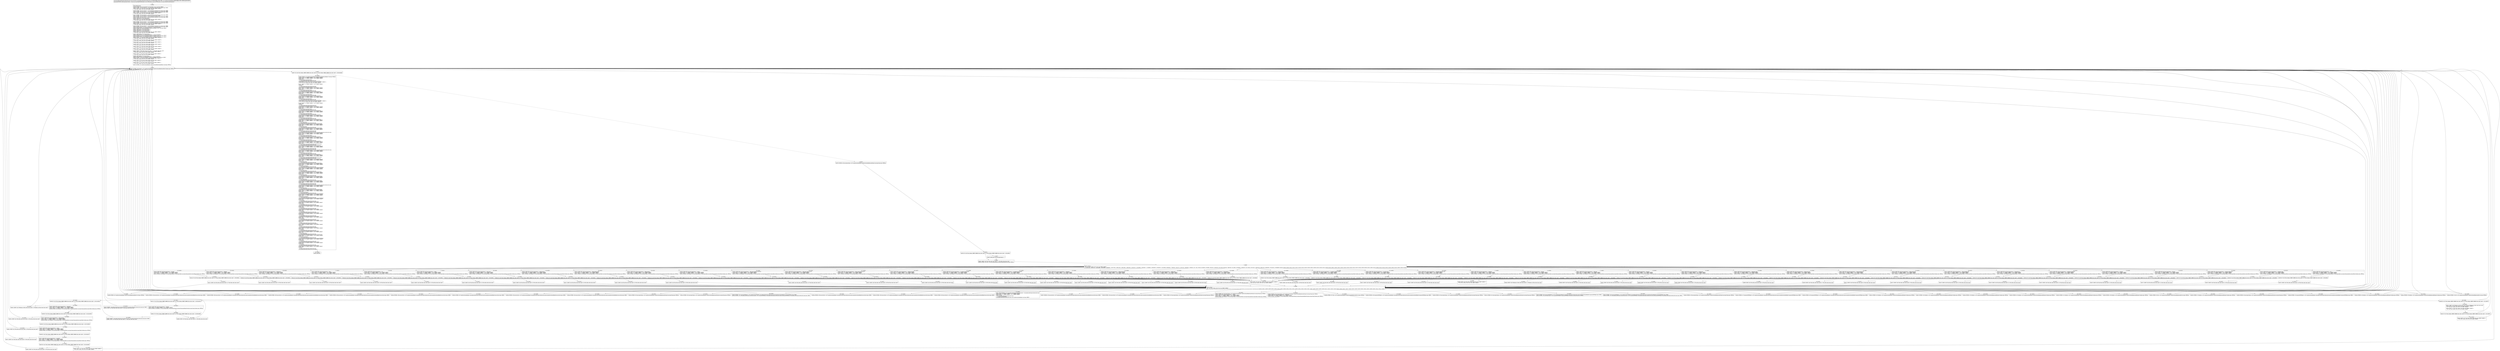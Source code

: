 digraph "CFG forcom.google.android.gms.internal.ads.zzcxl.\<init\>(Landroid\/util\/JsonReader;)V" {
Node_0 [shape=record,label="{0\:\ 0x0000|MTH_ENTER_BLOCK\l|0x0000: INVOKE  (r46 I:java.lang.Object) java.lang.Object.\<init\>():void type: DIRECT \l0x0003: INVOKE  (r42 I:java.util.List) =  java.util.Collections.emptyList():java.util.List type: STATIC \l0x0007: CONST  (r41 I:?[int, float, boolean, short, byte, char, OBJECT, ARRAY]) = \l  (0 ?[int, float, boolean, short, byte, char, OBJECT, ARRAY])\l \l0x0009: INVOKE  (r40 I:java.util.List) =  java.util.Collections.emptyList():java.util.List type: STATIC \l0x000d: INVOKE  (r39 I:java.util.List) =  java.util.Collections.emptyList():java.util.List type: STATIC \l0x0011: INVOKE  (r38 I:java.util.List) =  java.util.Collections.emptyList():java.util.List type: STATIC \l0x0015: CONST  (r37 I:?[int, float, boolean, short, byte, char, OBJECT, ARRAY]) = \l  (0 ?[int, float, boolean, short, byte, char, OBJECT, ARRAY])\l \l0x0017: INVOKE  (r36 I:java.util.List) =  java.util.Collections.emptyList():java.util.List type: STATIC \l0x001b: INVOKE   java.util.Collections.emptyList():java.util.List type: STATIC \l0x001e: INVOKE  (r35 I:java.util.List) =  java.util.Collections.emptyList():java.util.List type: STATIC \l0x0022: INVOKE  (r34 I:java.util.List) =  java.util.Collections.emptyList():java.util.List type: STATIC \l0x0026: CONST_STR  (r33 I:java.lang.String) =  \"\" \l0x0028: CONST_STR  (r32 I:java.lang.String) =  \"\" \l0x002a: CONST  (r31 I:?[int, float, boolean, short, byte, char, OBJECT, ARRAY]) = \l  (0 ?[int, float, boolean, short, byte, char, OBJECT, ARRAY])\l \l0x002c: INVOKE  (r30 I:java.util.List) =  java.util.Collections.emptyList():java.util.List type: STATIC \l0x0030: INVOKE  (r29 I:java.util.List) =  java.util.Collections.emptyList():java.util.List type: STATIC \l0x0034: INVOKE  (r28 I:java.util.List) =  java.util.Collections.emptyList():java.util.List type: STATIC \l0x0038: CONST  (r27 I:?[int, float, boolean, short, byte, char, OBJECT, ARRAY]) = \l  (0 ?[int, float, boolean, short, byte, char, OBJECT, ARRAY])\l \l0x003a: INVOKE  (r26 I:java.util.List) =  java.util.Collections.emptyList():java.util.List type: STATIC \l0x003e: INVOKE  (r25 I:java.util.List) =  java.util.Collections.emptyList():java.util.List type: STATIC \l0x0042: NEW_INSTANCE  (r24 I:org.json.JSONObject) =  org.json.JSONObject \l0x0044: INVOKE  (r24 I:org.json.JSONObject) org.json.JSONObject.\<init\>():void type: DIRECT \l0x0047: CONST_STR  (r23 I:java.lang.String) =  \"\" \l0x0049: CONST_STR  (r22 I:java.lang.String) =  \"\" \l0x004b: CONST_STR  (r21 I:java.lang.String) =  \"\" \l0x004d: CONST_STR  (r20 I:java.lang.String) =  \"\" \l0x004f: CONST  (r19 I:?[int, float, boolean, short, byte, char, OBJECT, ARRAY]) = \l  (0 ?[int, float, boolean, short, byte, char, OBJECT, ARRAY])\l \l0x0051: CONST_STR  (r18 I:java.lang.String) =  \"\" \l0x0053: NEW_INSTANCE  (r17 I:org.json.JSONObject) =  org.json.JSONObject \l0x0055: INVOKE  (r17 I:org.json.JSONObject) org.json.JSONObject.\<init\>():void type: DIRECT \l0x0058: NEW_INSTANCE  (r16 I:org.json.JSONObject) =  org.json.JSONObject \l0x005a: INVOKE  (r16 I:org.json.JSONObject) org.json.JSONObject.\<init\>():void type: DIRECT \l0x005d: CONST  (r15 I:?[int, float, boolean, short, byte, char, OBJECT, ARRAY]) = \l  (0 ?[int, float, boolean, short, byte, char, OBJECT, ARRAY])\l \l0x005e: CONST  (r14 I:?[int, float, boolean, short, byte, char, OBJECT, ARRAY]) = \l  (0 ?[int, float, boolean, short, byte, char, OBJECT, ARRAY])\l \l0x005f: CONST  (r13 I:?[int, float, boolean, short, byte, char, OBJECT, ARRAY]) = \l  (0 ?[int, float, boolean, short, byte, char, OBJECT, ARRAY])\l \l0x0060: CONST  (r12 I:?[int, float, boolean, short, byte, char, OBJECT, ARRAY]) = \l  (0 ?[int, float, boolean, short, byte, char, OBJECT, ARRAY])\l \l0x0061: CONST  (r11 I:?[int, float, boolean, short, byte, char, OBJECT, ARRAY]) = \l  (0 ?[int, float, boolean, short, byte, char, OBJECT, ARRAY])\l \l0x0062: CONST  (r10 I:?[int, float, boolean, short, byte, char, OBJECT, ARRAY]) = \l  (0 ?[int, float, boolean, short, byte, char, OBJECT, ARRAY])\l \l0x0063: CONST  (r9 I:?[int, float, short, byte, char]) = (\-1 ?[int, float, short, byte, char]) \l0x0064: CONST  (r8 I:?[int, float, boolean, short, byte, char, OBJECT, ARRAY]) = \l  (0 ?[int, float, boolean, short, byte, char, OBJECT, ARRAY])\l \l0x0065: CONST  (r7 I:?[int, float, boolean, short, byte, char, OBJECT, ARRAY]) = \l  (0 ?[int, float, boolean, short, byte, char, OBJECT, ARRAY])\l \l0x0066: CONST_STR  (r6 I:java.lang.String) =  \"\" \l0x0068: NEW_INSTANCE  (r5 I:org.json.JSONObject) =  org.json.JSONObject \l0x006a: INVOKE  (r5 I:org.json.JSONObject) org.json.JSONObject.\<init\>():void type: DIRECT \l0x006d: CONST  (r4 I:?[int, float, boolean, short, byte, char, OBJECT, ARRAY]) = \l  (0 ?[int, float, boolean, short, byte, char, OBJECT, ARRAY])\l \l0x006e: CONST  (r3 I:?[int, float, boolean, short, byte, char, OBJECT, ARRAY]) = \l  (0 ?[int, float, boolean, short, byte, char, OBJECT, ARRAY])\l \l0x006f: CONST  (r2 I:?[int, float, boolean, short, byte, char, OBJECT, ARRAY]) = \l  (0 ?[int, float, boolean, short, byte, char, OBJECT, ARRAY])\l \l0x0070: INVOKE  (r47 I:android.util.JsonReader) android.util.JsonReader.beginObject():void type: VIRTUAL \l}"];
Node_1 [shape=record,label="{1\:\ 0x0073|0x0073: INVOKE  (r43 I:boolean) = (r47 I:android.util.JsonReader) android.util.JsonReader.hasNext():boolean type: VIRTUAL \l}"];
Node_2 [shape=record,label="{2\:\ 0x0077|0x0077: IF  (r43 I:?[int, boolean, OBJECT, ARRAY, byte, short, char]) == (0 ?[int, boolean, OBJECT, ARRAY, byte, short, char])  \-\> B:204:0x04b6 \l}"];
Node_3 [shape=record,label="{3\:\ 0x0079|0x0079: INVOKE  (r43 I:java.lang.String) = (r47 I:android.util.JsonReader) android.util.JsonReader.nextName():java.lang.String type: VIRTUAL \l}"];
Node_4 [shape=record,label="{4\:\ 0x007d|0x007d: IF  (r43 I:?[int, boolean, OBJECT, ARRAY, byte, short, char]) != (0 ?[int, boolean, OBJECT, ARRAY, byte, short, char])  \-\> B:6:0x0081 \l}"];
Node_5 [shape=record,label="{5\:\ 0x007f|0x007f: CONST_STR  (r43 I:java.lang.String) =  \"\" \l}"];
Node_6 [shape=record,label="{6\:\ 0x0081|0x0081: CONST  (r44 I:?[int, float, short, byte, char]) = (\-1 ?[int, float, short, byte, char]) \l0x0083: INVOKE  (r45 I:int) = (r43 I:java.lang.String) java.lang.String.hashCode():int type: VIRTUAL \l}"];
Node_7 [shape=record,label="{7\:\ 0x0087|0x0087: SWITCH  \l  (r45 I:?[int, float, boolean, short, byte, char, OBJECT, ARRAY])\l k:[\-1980587809, \-1965512151, \-1440104884, \-1439500848, \-1428969291, \-1403779768, \-1360811658, \-1306015996, \-1289032093, \-1234181075, \-1152230954, \-1146534047, \-1115838944, \-1081936678, \-1078050970, \-1051269058, \-982608540, \-776859333, \-544216775, \-437057161, \-404326515, \-29338502, 3107, 3355, 3076010, 63195984, 107433883, 230323073, 418392395, 597473788, 673261304, 754887508, 791122864, 1010584092, 1100650276, 1321720943, 1637553475, 1638957285, 1688341040, 1839650832, 1875425491, 2072888499] t:[0x022b, 0x02eb, 0x028b, 0x02ab, 0x02cb, 0x031b, 0x019b, 0x01ab, 0x023b, 0x024b, 0x00a2, 0x030b, 0x015b, 0x01bb, 0x011b, 0x01fb, 0x013b, 0x00b1, 0x020b, 0x00c0, 0x02bb, 0x026b, 0x018b, 0x01db, 0x01cb, 0x027b, 0x01eb, 0x00cf, 0x029b, 0x021b, 0x00fc, 0x017b, 0x00de, 0x012b, 0x014b, 0x025b, 0x02db, 0x00ed, 0x010b, 0x0093, 0x02fb, 0x016b] \l}"];
Node_8 [shape=record,label="{8\:\ 0x008a|0x008a: MOVE  (r43 I:?[int, float, boolean, short, byte, char, OBJECT, ARRAY]) = \l  (r44 I:?[int, float, boolean, short, byte, char, OBJECT, ARRAY])\l \l}"];
Node_9 [shape=record,label="{9\:\ 0x008c|0x008c: SWITCH  \l  (r43 I:?[int, float, boolean, short, byte, char, OBJECT, ARRAY])\l k:[0, 1, 2, 3, 4, 5, 6, 7, 8, 9, 10, 11, 12, 13, 14, 15, 16, 17, 18, 19, 20, 21, 22, 23, 24, 25, 26, 27, 28, 29, 30, 31, 32, 33, 34, 35, 36, 37, 38, 39, 40, 41] t:[0x032b, 0x0331, 0x0389, 0x038f, 0x0395, 0x039b, 0x03ad, 0x03b3, 0x03b8, 0x03be, 0x03c4, 0x03ca, 0x03d0, 0x03da, 0x03e0, 0x03e6, 0x03ec, 0x03f7, 0x03fd, 0x0403, 0x0409, 0x040f, 0x0415, 0x041b, 0x0425, 0x042f, 0x0435, 0x043b, 0x0441, 0x0447, 0x044d, 0x0453, 0x0459, 0x045f, 0x0465, 0x048c, 0x0492, 0x0498, 0x049e, 0x04a4, 0x04aa, 0x04b0] \l}"];
Node_10 [shape=record,label="{10\:\ 0x008f|0x008f: INVOKE  (r47 I:android.util.JsonReader) android.util.JsonReader.skipValue():void type: VIRTUAL \l}"];
Node_11 [shape=record,label="{11\:\ 0x0093|0x0093: CONST_STR  (r45 I:java.lang.String) =  \"renderers\" \l0x0095: MOVE  (r0 I:?[OBJECT, ARRAY]) = (r43 I:?[OBJECT, ARRAY]) \l0x0097: MOVE  (r1 I:?[OBJECT, ARRAY]) = (r45 I:?[OBJECT, ARRAY]) \l0x0099: INVOKE  (r43 I:boolean) = (r0 I:java.lang.String), (r1 I:java.lang.Object) java.lang.String.equals(java.lang.Object):boolean type: VIRTUAL \l}"];
Node_12 [shape=record,label="{12\:\ 0x009d|0x009d: IF  (r43 I:?[int, boolean, OBJECT, ARRAY, byte, short, char]) == (0 ?[int, boolean, OBJECT, ARRAY, byte, short, char])  \-\> B:8:0x008a \l}"];
Node_13 [shape=record,label="{13\:\ 0x009f|0x009f: CONST  (r43 I:?[int, float, boolean, short, byte, char, OBJECT, ARRAY]) = \l  (0 ?[int, float, boolean, short, byte, char, OBJECT, ARRAY])\l \l}"];
Node_14 [shape=record,label="{14\:\ 0x00a2|0x00a2: CONST_STR  (r45 I:java.lang.String) =  \"ad_type\" \l0x00a4: MOVE  (r0 I:?[OBJECT, ARRAY]) = (r43 I:?[OBJECT, ARRAY]) \l0x00a6: MOVE  (r1 I:?[OBJECT, ARRAY]) = (r45 I:?[OBJECT, ARRAY]) \l0x00a8: INVOKE  (r43 I:boolean) = (r0 I:java.lang.String), (r1 I:java.lang.Object) java.lang.String.equals(java.lang.Object):boolean type: VIRTUAL \l}"];
Node_15 [shape=record,label="{15\:\ 0x00ac|0x00ac: IF  (r43 I:?[int, boolean, OBJECT, ARRAY, byte, short, char]) == (0 ?[int, boolean, OBJECT, ARRAY, byte, short, char])  \-\> B:8:0x008a \l}"];
Node_16 [shape=record,label="{16\:\ 0x00ae|0x00ae: CONST  (r43 I:?[boolean, int, float, short, byte, char]) = (1 ?[boolean, int, float, short, byte, char]) \l}"];
Node_17 [shape=record,label="{17\:\ 0x00b1|0x00b1: CONST_STR  (r45 I:java.lang.String) =  \"click_urls\" \l0x00b3: MOVE  (r0 I:?[OBJECT, ARRAY]) = (r43 I:?[OBJECT, ARRAY]) \l0x00b5: MOVE  (r1 I:?[OBJECT, ARRAY]) = (r45 I:?[OBJECT, ARRAY]) \l0x00b7: INVOKE  (r43 I:boolean) = (r0 I:java.lang.String), (r1 I:java.lang.Object) java.lang.String.equals(java.lang.Object):boolean type: VIRTUAL \l}"];
Node_18 [shape=record,label="{18\:\ 0x00bb|0x00bb: IF  (r43 I:?[int, boolean, OBJECT, ARRAY, byte, short, char]) == (0 ?[int, boolean, OBJECT, ARRAY, byte, short, char])  \-\> B:8:0x008a \l}"];
Node_19 [shape=record,label="{19\:\ 0x00bd|0x00bd: CONST  (r43 I:?[int, float, short, byte, char]) = (2 ?[int, float, short, byte, char]) \l}"];
Node_20 [shape=record,label="{20\:\ 0x00c0|0x00c0: CONST_STR  (r45 I:java.lang.String) =  \"imp_urls\" \l0x00c2: MOVE  (r0 I:?[OBJECT, ARRAY]) = (r43 I:?[OBJECT, ARRAY]) \l0x00c4: MOVE  (r1 I:?[OBJECT, ARRAY]) = (r45 I:?[OBJECT, ARRAY]) \l0x00c6: INVOKE  (r43 I:boolean) = (r0 I:java.lang.String), (r1 I:java.lang.Object) java.lang.String.equals(java.lang.Object):boolean type: VIRTUAL \l}"];
Node_21 [shape=record,label="{21\:\ 0x00ca|0x00ca: IF  (r43 I:?[int, boolean, OBJECT, ARRAY, byte, short, char]) == (0 ?[int, boolean, OBJECT, ARRAY, byte, short, char])  \-\> B:8:0x008a \l}"];
Node_22 [shape=record,label="{22\:\ 0x00cc|0x00cc: CONST  (r43 I:?[int, float, short, byte, char]) = (3 ?[int, float, short, byte, char]) \l}"];
Node_23 [shape=record,label="{23\:\ 0x00cf|0x00cf: CONST_STR  (r45 I:java.lang.String) =  \"ad_load_urls\" \l0x00d1: MOVE  (r0 I:?[OBJECT, ARRAY]) = (r43 I:?[OBJECT, ARRAY]) \l0x00d3: MOVE  (r1 I:?[OBJECT, ARRAY]) = (r45 I:?[OBJECT, ARRAY]) \l0x00d5: INVOKE  (r43 I:boolean) = (r0 I:java.lang.String), (r1 I:java.lang.Object) java.lang.String.equals(java.lang.Object):boolean type: VIRTUAL \l}"];
Node_24 [shape=record,label="{24\:\ 0x00d9|0x00d9: IF  (r43 I:?[int, boolean, OBJECT, ARRAY, byte, short, char]) == (0 ?[int, boolean, OBJECT, ARRAY, byte, short, char])  \-\> B:8:0x008a \l}"];
Node_25 [shape=record,label="{25\:\ 0x00db|0x00db: CONST  (r43 I:?[int, float, short, byte, char]) = (4 ?[int, float, short, byte, char]) \l}"];
Node_26 [shape=record,label="{26\:\ 0x00de|0x00de: CONST_STR  (r45 I:java.lang.String) =  \"impression_type\" \l0x00e0: MOVE  (r0 I:?[OBJECT, ARRAY]) = (r43 I:?[OBJECT, ARRAY]) \l0x00e2: MOVE  (r1 I:?[OBJECT, ARRAY]) = (r45 I:?[OBJECT, ARRAY]) \l0x00e4: INVOKE  (r43 I:boolean) = (r0 I:java.lang.String), (r1 I:java.lang.Object) java.lang.String.equals(java.lang.Object):boolean type: VIRTUAL \l}"];
Node_27 [shape=record,label="{27\:\ 0x00e8|0x00e8: IF  (r43 I:?[int, boolean, OBJECT, ARRAY, byte, short, char]) == (0 ?[int, boolean, OBJECT, ARRAY, byte, short, char])  \-\> B:8:0x008a \l}"];
Node_28 [shape=record,label="{28\:\ 0x00ea|0x00ea: CONST  (r43 I:?[int, float, short, byte, char]) = (5 ?[int, float, short, byte, char]) \l}"];
Node_29 [shape=record,label="{29\:\ 0x00ed|0x00ed: CONST_STR  (r45 I:java.lang.String) =  \"video_start_urls\" \l0x00ef: MOVE  (r0 I:?[OBJECT, ARRAY]) = (r43 I:?[OBJECT, ARRAY]) \l0x00f1: MOVE  (r1 I:?[OBJECT, ARRAY]) = (r45 I:?[OBJECT, ARRAY]) \l0x00f3: INVOKE  (r43 I:boolean) = (r0 I:java.lang.String), (r1 I:java.lang.Object) java.lang.String.equals(java.lang.Object):boolean type: VIRTUAL \l}"];
Node_30 [shape=record,label="{30\:\ 0x00f7|0x00f7: IF  (r43 I:?[int, boolean, OBJECT, ARRAY, byte, short, char]) == (0 ?[int, boolean, OBJECT, ARRAY, byte, short, char])  \-\> B:8:0x008a \l}"];
Node_31 [shape=record,label="{31\:\ 0x00f9|0x00f9: CONST  (r43 I:?[int, float, short, byte, char]) = (6 ?[int, float, short, byte, char]) \l}"];
Node_32 [shape=record,label="{32\:\ 0x00fc|0x00fc: CONST_STR  (r45 I:java.lang.String) =  \"reward_granted_urls\" \l0x00fe: MOVE  (r0 I:?[OBJECT, ARRAY]) = (r43 I:?[OBJECT, ARRAY]) \l0x0100: MOVE  (r1 I:?[OBJECT, ARRAY]) = (r45 I:?[OBJECT, ARRAY]) \l0x0102: INVOKE  (r43 I:boolean) = (r0 I:java.lang.String), (r1 I:java.lang.Object) java.lang.String.equals(java.lang.Object):boolean type: VIRTUAL \l}"];
Node_33 [shape=record,label="{33\:\ 0x0106|0x0106: IF  (r43 I:?[int, boolean, OBJECT, ARRAY, byte, short, char]) == (0 ?[int, boolean, OBJECT, ARRAY, byte, short, char])  \-\> B:8:0x008a \l}"];
Node_34 [shape=record,label="{34\:\ 0x0108|0x0108: CONST  (r43 I:?[int, float, short, byte, char]) = (7 ?[int, float, short, byte, char]) \l}"];
Node_35 [shape=record,label="{35\:\ 0x010b|0x010b: CONST_STR  (r45 I:java.lang.String) =  \"video_reward_urls\" \l0x010d: MOVE  (r0 I:?[OBJECT, ARRAY]) = (r43 I:?[OBJECT, ARRAY]) \l0x010f: MOVE  (r1 I:?[OBJECT, ARRAY]) = (r45 I:?[OBJECT, ARRAY]) \l0x0111: INVOKE  (r43 I:boolean) = (r0 I:java.lang.String), (r1 I:java.lang.Object) java.lang.String.equals(java.lang.Object):boolean type: VIRTUAL \l}"];
Node_36 [shape=record,label="{36\:\ 0x0115|0x0115: IF  (r43 I:?[int, boolean, OBJECT, ARRAY, byte, short, char]) == (0 ?[int, boolean, OBJECT, ARRAY, byte, short, char])  \-\> B:8:0x008a \l}"];
Node_37 [shape=record,label="{37\:\ 0x0117|0x0117: CONST  (r43 I:?[int, float, short, byte, char]) = (8 ?[int, float, short, byte, char]) \l}"];
Node_38 [shape=record,label="{38\:\ 0x011b|0x011b: CONST_STR  (r45 I:java.lang.String) =  \"video_complete_urls\" \l0x011d: MOVE  (r0 I:?[OBJECT, ARRAY]) = (r43 I:?[OBJECT, ARRAY]) \l0x011f: MOVE  (r1 I:?[OBJECT, ARRAY]) = (r45 I:?[OBJECT, ARRAY]) \l0x0121: INVOKE  (r43 I:boolean) = (r0 I:java.lang.String), (r1 I:java.lang.Object) java.lang.String.equals(java.lang.Object):boolean type: VIRTUAL \l}"];
Node_39 [shape=record,label="{39\:\ 0x0125|0x0125: IF  (r43 I:?[int, boolean, OBJECT, ARRAY, byte, short, char]) == (0 ?[int, boolean, OBJECT, ARRAY, byte, short, char])  \-\> B:8:0x008a \l}"];
Node_40 [shape=record,label="{40\:\ 0x0127|0x0127: CONST  (r43 I:?[int, float, short, byte, char]) = (9 ?[int, float, short, byte, char]) \l}"];
Node_41 [shape=record,label="{41\:\ 0x012b|0x012b: CONST_STR  (r45 I:java.lang.String) =  \"transaction_id\" \l0x012d: MOVE  (r0 I:?[OBJECT, ARRAY]) = (r43 I:?[OBJECT, ARRAY]) \l0x012f: MOVE  (r1 I:?[OBJECT, ARRAY]) = (r45 I:?[OBJECT, ARRAY]) \l0x0131: INVOKE  (r43 I:boolean) = (r0 I:java.lang.String), (r1 I:java.lang.Object) java.lang.String.equals(java.lang.Object):boolean type: VIRTUAL \l}"];
Node_42 [shape=record,label="{42\:\ 0x0135|0x0135: IF  (r43 I:?[int, boolean, OBJECT, ARRAY, byte, short, char]) == (0 ?[int, boolean, OBJECT, ARRAY, byte, short, char])  \-\> B:8:0x008a \l}"];
Node_43 [shape=record,label="{43\:\ 0x0137|0x0137: CONST  (r43 I:?[int, float, short, byte, char]) = (10 ?[int, float, short, byte, char]) \l}"];
Node_44 [shape=record,label="{44\:\ 0x013b|0x013b: CONST_STR  (r45 I:java.lang.String) =  \"valid_from_timestamp\" \l0x013d: MOVE  (r0 I:?[OBJECT, ARRAY]) = (r43 I:?[OBJECT, ARRAY]) \l0x013f: MOVE  (r1 I:?[OBJECT, ARRAY]) = (r45 I:?[OBJECT, ARRAY]) \l0x0141: INVOKE  (r43 I:boolean) = (r0 I:java.lang.String), (r1 I:java.lang.Object) java.lang.String.equals(java.lang.Object):boolean type: VIRTUAL \l}"];
Node_45 [shape=record,label="{45\:\ 0x0145|0x0145: IF  (r43 I:?[int, boolean, OBJECT, ARRAY, byte, short, char]) == (0 ?[int, boolean, OBJECT, ARRAY, byte, short, char])  \-\> B:8:0x008a \l}"];
Node_46 [shape=record,label="{46\:\ 0x0147|0x0147: CONST  (r43 I:?[int, float, short, byte, char]) = (11 ?[int, float, short, byte, char]) \l}"];
Node_47 [shape=record,label="{47\:\ 0x014b|0x014b: CONST_STR  (r45 I:java.lang.String) =  \"rewards\" \l0x014d: MOVE  (r0 I:?[OBJECT, ARRAY]) = (r43 I:?[OBJECT, ARRAY]) \l0x014f: MOVE  (r1 I:?[OBJECT, ARRAY]) = (r45 I:?[OBJECT, ARRAY]) \l0x0151: INVOKE  (r43 I:boolean) = (r0 I:java.lang.String), (r1 I:java.lang.Object) java.lang.String.equals(java.lang.Object):boolean type: VIRTUAL \l}"];
Node_48 [shape=record,label="{48\:\ 0x0155|0x0155: IF  (r43 I:?[int, boolean, OBJECT, ARRAY, byte, short, char]) == (0 ?[int, boolean, OBJECT, ARRAY, byte, short, char])  \-\> B:8:0x008a \l}"];
Node_49 [shape=record,label="{49\:\ 0x0157|0x0157: CONST  (r43 I:?[int, float, short, byte, char]) = (12 ?[int, float, short, byte, char]) \l}"];
Node_50 [shape=record,label="{50\:\ 0x015b|0x015b: CONST_STR  (r45 I:java.lang.String) =  \"fill_urls\" \l0x015d: MOVE  (r0 I:?[OBJECT, ARRAY]) = (r43 I:?[OBJECT, ARRAY]) \l0x015f: MOVE  (r1 I:?[OBJECT, ARRAY]) = (r45 I:?[OBJECT, ARRAY]) \l0x0161: INVOKE  (r43 I:boolean) = (r0 I:java.lang.String), (r1 I:java.lang.Object) java.lang.String.equals(java.lang.Object):boolean type: VIRTUAL \l}"];
Node_51 [shape=record,label="{51\:\ 0x0165|0x0165: IF  (r43 I:?[int, boolean, OBJECT, ARRAY, byte, short, char]) == (0 ?[int, boolean, OBJECT, ARRAY, byte, short, char])  \-\> B:8:0x008a \l}"];
Node_52 [shape=record,label="{52\:\ 0x0167|0x0167: CONST  (r43 I:?[int, float, short, byte, char]) = (13 ?[int, float, short, byte, char]) \l}"];
Node_53 [shape=record,label="{53\:\ 0x016b|0x016b: CONST_STR  (r45 I:java.lang.String) =  \"manual_tracking_urls\" \l0x016d: MOVE  (r0 I:?[OBJECT, ARRAY]) = (r43 I:?[OBJECT, ARRAY]) \l0x016f: MOVE  (r1 I:?[OBJECT, ARRAY]) = (r45 I:?[OBJECT, ARRAY]) \l0x0171: INVOKE  (r43 I:boolean) = (r0 I:java.lang.String), (r1 I:java.lang.Object) java.lang.String.equals(java.lang.Object):boolean type: VIRTUAL \l}"];
Node_54 [shape=record,label="{54\:\ 0x0175|0x0175: IF  (r43 I:?[int, boolean, OBJECT, ARRAY, byte, short, char]) == (0 ?[int, boolean, OBJECT, ARRAY, byte, short, char])  \-\> B:8:0x008a \l}"];
Node_55 [shape=record,label="{55\:\ 0x0177|0x0177: CONST  (r43 I:?[int, float, short, byte, char]) = (14 ?[int, float, short, byte, char]) \l}"];
Node_56 [shape=record,label="{56\:\ 0x017b|0x017b: CONST_STR  (r45 I:java.lang.String) =  \"container_sizes\" \l0x017d: MOVE  (r0 I:?[OBJECT, ARRAY]) = (r43 I:?[OBJECT, ARRAY]) \l0x017f: MOVE  (r1 I:?[OBJECT, ARRAY]) = (r45 I:?[OBJECT, ARRAY]) \l0x0181: INVOKE  (r43 I:boolean) = (r0 I:java.lang.String), (r1 I:java.lang.Object) java.lang.String.equals(java.lang.Object):boolean type: VIRTUAL \l}"];
Node_57 [shape=record,label="{57\:\ 0x0185|0x0185: IF  (r43 I:?[int, boolean, OBJECT, ARRAY, byte, short, char]) == (0 ?[int, boolean, OBJECT, ARRAY, byte, short, char])  \-\> B:8:0x008a \l}"];
Node_58 [shape=record,label="{58\:\ 0x0187|0x0187: CONST  (r43 I:?[int, float, short, byte, char]) = (15 ?[int, float, short, byte, char]) \l}"];
Node_59 [shape=record,label="{59\:\ 0x018b|0x018b: CONST_STR  (r45 I:java.lang.String) =  \"ad\" \l0x018d: MOVE  (r0 I:?[OBJECT, ARRAY]) = (r43 I:?[OBJECT, ARRAY]) \l0x018f: MOVE  (r1 I:?[OBJECT, ARRAY]) = (r45 I:?[OBJECT, ARRAY]) \l0x0191: INVOKE  (r43 I:boolean) = (r0 I:java.lang.String), (r1 I:java.lang.Object) java.lang.String.equals(java.lang.Object):boolean type: VIRTUAL \l}"];
Node_60 [shape=record,label="{60\:\ 0x0195|0x0195: IF  (r43 I:?[int, boolean, OBJECT, ARRAY, byte, short, char]) == (0 ?[int, boolean, OBJECT, ARRAY, byte, short, char])  \-\> B:8:0x008a \l}"];
Node_61 [shape=record,label="{61\:\ 0x0197|0x0197: CONST  (r43 I:?[int, float, short, byte, char]) = (16 ?[int, float, short, byte, char]) \l}"];
Node_62 [shape=record,label="{62\:\ 0x019b|0x019b: CONST_STR  (r45 I:java.lang.String) =  \"ad_sizes\" \l0x019d: MOVE  (r0 I:?[OBJECT, ARRAY]) = (r43 I:?[OBJECT, ARRAY]) \l0x019f: MOVE  (r1 I:?[OBJECT, ARRAY]) = (r45 I:?[OBJECT, ARRAY]) \l0x01a1: INVOKE  (r43 I:boolean) = (r0 I:java.lang.String), (r1 I:java.lang.Object) java.lang.String.equals(java.lang.Object):boolean type: VIRTUAL \l}"];
Node_63 [shape=record,label="{63\:\ 0x01a5|0x01a5: IF  (r43 I:?[int, boolean, OBJECT, ARRAY, byte, short, char]) == (0 ?[int, boolean, OBJECT, ARRAY, byte, short, char])  \-\> B:8:0x008a \l}"];
Node_64 [shape=record,label="{64\:\ 0x01a7|0x01a7: CONST  (r43 I:?[int, float, short, byte, char]) = (17 ?[int, float, short, byte, char]) \l}"];
Node_65 [shape=record,label="{65\:\ 0x01ab|0x01ab: CONST_STR  (r45 I:java.lang.String) =  \"adapters\" \l0x01ad: MOVE  (r0 I:?[OBJECT, ARRAY]) = (r43 I:?[OBJECT, ARRAY]) \l0x01af: MOVE  (r1 I:?[OBJECT, ARRAY]) = (r45 I:?[OBJECT, ARRAY]) \l0x01b1: INVOKE  (r43 I:boolean) = (r0 I:java.lang.String), (r1 I:java.lang.Object) java.lang.String.equals(java.lang.Object):boolean type: VIRTUAL \l}"];
Node_66 [shape=record,label="{66\:\ 0x01b5|0x01b5: IF  (r43 I:?[int, boolean, OBJECT, ARRAY, byte, short, char]) == (0 ?[int, boolean, OBJECT, ARRAY, byte, short, char])  \-\> B:8:0x008a \l}"];
Node_67 [shape=record,label="{67\:\ 0x01b7|0x01b7: CONST  (r43 I:?[int, float, short, byte, char]) = (18 ?[int, float, short, byte, char]) \l}"];
Node_68 [shape=record,label="{68\:\ 0x01bb|0x01bb: CONST_STR  (r45 I:java.lang.String) =  \"allocation_id\" \l0x01bd: MOVE  (r0 I:?[OBJECT, ARRAY]) = (r43 I:?[OBJECT, ARRAY]) \l0x01bf: MOVE  (r1 I:?[OBJECT, ARRAY]) = (r45 I:?[OBJECT, ARRAY]) \l0x01c1: INVOKE  (r43 I:boolean) = (r0 I:java.lang.String), (r1 I:java.lang.Object) java.lang.String.equals(java.lang.Object):boolean type: VIRTUAL \l}"];
Node_69 [shape=record,label="{69\:\ 0x01c5|0x01c5: IF  (r43 I:?[int, boolean, OBJECT, ARRAY, byte, short, char]) == (0 ?[int, boolean, OBJECT, ARRAY, byte, short, char])  \-\> B:8:0x008a \l}"];
Node_70 [shape=record,label="{70\:\ 0x01c7|0x01c7: CONST  (r43 I:?[int, float, short, byte, char]) = (19 ?[int, float, short, byte, char]) \l}"];
Node_71 [shape=record,label="{71\:\ 0x01cb|0x01cb: CONST_STR  (r45 I:java.lang.String) =  \"data\" \l0x01cd: MOVE  (r0 I:?[OBJECT, ARRAY]) = (r43 I:?[OBJECT, ARRAY]) \l0x01cf: MOVE  (r1 I:?[OBJECT, ARRAY]) = (r45 I:?[OBJECT, ARRAY]) \l0x01d1: INVOKE  (r43 I:boolean) = (r0 I:java.lang.String), (r1 I:java.lang.Object) java.lang.String.equals(java.lang.Object):boolean type: VIRTUAL \l}"];
Node_72 [shape=record,label="{72\:\ 0x01d5|0x01d5: IF  (r43 I:?[int, boolean, OBJECT, ARRAY, byte, short, char]) == (0 ?[int, boolean, OBJECT, ARRAY, byte, short, char])  \-\> B:8:0x008a \l}"];
Node_73 [shape=record,label="{73\:\ 0x01d7|0x01d7: CONST  (r43 I:?[int, float, short, byte, char]) = (20 ?[int, float, short, byte, char]) \l}"];
Node_74 [shape=record,label="{74\:\ 0x01db|0x01db: CONST_STR  (r45 I:java.lang.String) =  \"id\" \l0x01dd: MOVE  (r0 I:?[OBJECT, ARRAY]) = (r43 I:?[OBJECT, ARRAY]) \l0x01df: MOVE  (r1 I:?[OBJECT, ARRAY]) = (r45 I:?[OBJECT, ARRAY]) \l0x01e1: INVOKE  (r43 I:boolean) = (r0 I:java.lang.String), (r1 I:java.lang.Object) java.lang.String.equals(java.lang.Object):boolean type: VIRTUAL \l}"];
Node_75 [shape=record,label="{75\:\ 0x01e5|0x01e5: IF  (r43 I:?[int, boolean, OBJECT, ARRAY, byte, short, char]) == (0 ?[int, boolean, OBJECT, ARRAY, byte, short, char])  \-\> B:8:0x008a \l}"];
Node_76 [shape=record,label="{76\:\ 0x01e7|0x01e7: CONST  (r43 I:?[int, float, short, byte, char]) = (21 ?[int, float, short, byte, char]) \l}"];
Node_77 [shape=record,label="{77\:\ 0x01eb|0x01eb: CONST_STR  (r45 I:java.lang.String) =  \"qdata\" \l0x01ed: MOVE  (r0 I:?[OBJECT, ARRAY]) = (r43 I:?[OBJECT, ARRAY]) \l0x01ef: MOVE  (r1 I:?[OBJECT, ARRAY]) = (r45 I:?[OBJECT, ARRAY]) \l0x01f1: INVOKE  (r43 I:boolean) = (r0 I:java.lang.String), (r1 I:java.lang.Object) java.lang.String.equals(java.lang.Object):boolean type: VIRTUAL \l}"];
Node_78 [shape=record,label="{78\:\ 0x01f5|0x01f5: IF  (r43 I:?[int, boolean, OBJECT, ARRAY, byte, short, char]) == (0 ?[int, boolean, OBJECT, ARRAY, byte, short, char])  \-\> B:8:0x008a \l}"];
Node_79 [shape=record,label="{79\:\ 0x01f7|0x01f7: CONST  (r43 I:?[int, float, short, byte, char]) = (22 ?[int, float, short, byte, char]) \l}"];
Node_80 [shape=record,label="{80\:\ 0x01fb|0x01fb: CONST_STR  (r45 I:java.lang.String) =  \"active_view\" \l0x01fd: MOVE  (r0 I:?[OBJECT, ARRAY]) = (r43 I:?[OBJECT, ARRAY]) \l0x01ff: MOVE  (r1 I:?[OBJECT, ARRAY]) = (r45 I:?[OBJECT, ARRAY]) \l0x0201: INVOKE  (r43 I:boolean) = (r0 I:java.lang.String), (r1 I:java.lang.Object) java.lang.String.equals(java.lang.Object):boolean type: VIRTUAL \l}"];
Node_81 [shape=record,label="{81\:\ 0x0205|0x0205: IF  (r43 I:?[int, boolean, OBJECT, ARRAY, byte, short, char]) == (0 ?[int, boolean, OBJECT, ARRAY, byte, short, char])  \-\> B:8:0x008a \l}"];
Node_82 [shape=record,label="{82\:\ 0x0207|0x0207: CONST  (r43 I:?[int, float, short, byte, char]) = (23 ?[int, float, short, byte, char]) \l}"];
Node_83 [shape=record,label="{83\:\ 0x020b|0x020b: CONST_STR  (r45 I:java.lang.String) =  \"safe_browsing\" \l0x020d: MOVE  (r0 I:?[OBJECT, ARRAY]) = (r43 I:?[OBJECT, ARRAY]) \l0x020f: MOVE  (r1 I:?[OBJECT, ARRAY]) = (r45 I:?[OBJECT, ARRAY]) \l0x0211: INVOKE  (r43 I:boolean) = (r0 I:java.lang.String), (r1 I:java.lang.Object) java.lang.String.equals(java.lang.Object):boolean type: VIRTUAL \l}"];
Node_84 [shape=record,label="{84\:\ 0x0215|0x0215: IF  (r43 I:?[int, boolean, OBJECT, ARRAY, byte, short, char]) == (0 ?[int, boolean, OBJECT, ARRAY, byte, short, char])  \-\> B:8:0x008a \l}"];
Node_85 [shape=record,label="{85\:\ 0x0217|0x0217: CONST  (r43 I:?[int, float, short, byte, char]) = (24 ?[int, float, short, byte, char]) \l}"];
Node_86 [shape=record,label="{86\:\ 0x021b|0x021b: CONST_STR  (r45 I:java.lang.String) =  \"debug_dialog_string\" \l0x021d: MOVE  (r0 I:?[OBJECT, ARRAY]) = (r43 I:?[OBJECT, ARRAY]) \l0x021f: MOVE  (r1 I:?[OBJECT, ARRAY]) = (r45 I:?[OBJECT, ARRAY]) \l0x0221: INVOKE  (r43 I:boolean) = (r0 I:java.lang.String), (r1 I:java.lang.Object) java.lang.String.equals(java.lang.Object):boolean type: VIRTUAL \l}"];
Node_87 [shape=record,label="{87\:\ 0x0225|0x0225: IF  (r43 I:?[int, boolean, OBJECT, ARRAY, byte, short, char]) == (0 ?[int, boolean, OBJECT, ARRAY, byte, short, char])  \-\> B:8:0x008a \l}"];
Node_88 [shape=record,label="{88\:\ 0x0227|0x0227: CONST  (r43 I:?[int, float, short, byte, char]) = (25 ?[int, float, short, byte, char]) \l}"];
Node_89 [shape=record,label="{89\:\ 0x022b|0x022b: CONST_STR  (r45 I:java.lang.String) =  \"debug_signals\" \l0x022d: MOVE  (r0 I:?[OBJECT, ARRAY]) = (r43 I:?[OBJECT, ARRAY]) \l0x022f: MOVE  (r1 I:?[OBJECT, ARRAY]) = (r45 I:?[OBJECT, ARRAY]) \l0x0231: INVOKE  (r43 I:boolean) = (r0 I:java.lang.String), (r1 I:java.lang.Object) java.lang.String.equals(java.lang.Object):boolean type: VIRTUAL \l}"];
Node_90 [shape=record,label="{90\:\ 0x0235|0x0235: IF  (r43 I:?[int, boolean, OBJECT, ARRAY, byte, short, char]) == (0 ?[int, boolean, OBJECT, ARRAY, byte, short, char])  \-\> B:8:0x008a \l}"];
Node_91 [shape=record,label="{91\:\ 0x0237|0x0237: CONST  (r43 I:?[int, float, short, byte, char]) = (26 ?[int, float, short, byte, char]) \l}"];
Node_92 [shape=record,label="{92\:\ 0x023b|0x023b: CONST_STR  (r45 I:java.lang.String) =  \"extras\" \l0x023d: MOVE  (r0 I:?[OBJECT, ARRAY]) = (r43 I:?[OBJECT, ARRAY]) \l0x023f: MOVE  (r1 I:?[OBJECT, ARRAY]) = (r45 I:?[OBJECT, ARRAY]) \l0x0241: INVOKE  (r43 I:boolean) = (r0 I:java.lang.String), (r1 I:java.lang.Object) java.lang.String.equals(java.lang.Object):boolean type: VIRTUAL \l}"];
Node_93 [shape=record,label="{93\:\ 0x0245|0x0245: IF  (r43 I:?[int, boolean, OBJECT, ARRAY, byte, short, char]) == (0 ?[int, boolean, OBJECT, ARRAY, byte, short, char])  \-\> B:8:0x008a \l}"];
Node_94 [shape=record,label="{94\:\ 0x0247|0x0247: CONST  (r43 I:?[int, float, short, byte, char]) = (27 ?[int, float, short, byte, char]) \l}"];
Node_95 [shape=record,label="{95\:\ 0x024b|0x024b: CONST_STR  (r45 I:java.lang.String) =  \"allow_pub_rendered_attribution\" \l0x024d: MOVE  (r0 I:?[OBJECT, ARRAY]) = (r43 I:?[OBJECT, ARRAY]) \l0x024f: MOVE  (r1 I:?[OBJECT, ARRAY]) = (r45 I:?[OBJECT, ARRAY]) \l0x0251: INVOKE  (r43 I:boolean) = (r0 I:java.lang.String), (r1 I:java.lang.Object) java.lang.String.equals(java.lang.Object):boolean type: VIRTUAL \l}"];
Node_96 [shape=record,label="{96\:\ 0x0255|0x0255: IF  (r43 I:?[int, boolean, OBJECT, ARRAY, byte, short, char]) == (0 ?[int, boolean, OBJECT, ARRAY, byte, short, char])  \-\> B:8:0x008a \l}"];
Node_97 [shape=record,label="{97\:\ 0x0257|0x0257: CONST  (r43 I:?[int, float, short, byte, char]) = (28 ?[int, float, short, byte, char]) \l}"];
Node_98 [shape=record,label="{98\:\ 0x025b|0x025b: CONST_STR  (r45 I:java.lang.String) =  \"allow_pub_owned_ad_view\" \l0x025d: MOVE  (r0 I:?[OBJECT, ARRAY]) = (r43 I:?[OBJECT, ARRAY]) \l0x025f: MOVE  (r1 I:?[OBJECT, ARRAY]) = (r45 I:?[OBJECT, ARRAY]) \l0x0261: INVOKE  (r43 I:boolean) = (r0 I:java.lang.String), (r1 I:java.lang.Object) java.lang.String.equals(java.lang.Object):boolean type: VIRTUAL \l}"];
Node_99 [shape=record,label="{99\:\ 0x0265|0x0265: IF  (r43 I:?[int, boolean, OBJECT, ARRAY, byte, short, char]) == (0 ?[int, boolean, OBJECT, ARRAY, byte, short, char])  \-\> B:8:0x008a \l}"];
Node_100 [shape=record,label="{100\:\ 0x0267|0x0267: CONST  (r43 I:?[int, float, short, byte, char]) = (29 ?[int, float, short, byte, char]) \l}"];
Node_101 [shape=record,label="{101\:\ 0x026b|0x026b: CONST_STR  (r45 I:java.lang.String) =  \"allow_custom_click_gesture\" \l0x026d: MOVE  (r0 I:?[OBJECT, ARRAY]) = (r43 I:?[OBJECT, ARRAY]) \l0x026f: MOVE  (r1 I:?[OBJECT, ARRAY]) = (r45 I:?[OBJECT, ARRAY]) \l0x0271: INVOKE  (r43 I:boolean) = (r0 I:java.lang.String), (r1 I:java.lang.Object) java.lang.String.equals(java.lang.Object):boolean type: VIRTUAL \l}"];
Node_102 [shape=record,label="{102\:\ 0x0275|0x0275: IF  (r43 I:?[int, boolean, OBJECT, ARRAY, byte, short, char]) == (0 ?[int, boolean, OBJECT, ARRAY, byte, short, char])  \-\> B:8:0x008a \l}"];
Node_103 [shape=record,label="{103\:\ 0x0277|0x0277: CONST  (r43 I:?[int, float, short, byte, char]) = (30 ?[int, float, short, byte, char]) \l}"];
Node_104 [shape=record,label="{104\:\ 0x027b|0x027b: CONST_STR  (r45 I:java.lang.String) =  \"render_test_label\" \l0x027d: MOVE  (r0 I:?[OBJECT, ARRAY]) = (r43 I:?[OBJECT, ARRAY]) \l0x027f: MOVE  (r1 I:?[OBJECT, ARRAY]) = (r45 I:?[OBJECT, ARRAY]) \l0x0281: INVOKE  (r43 I:boolean) = (r0 I:java.lang.String), (r1 I:java.lang.Object) java.lang.String.equals(java.lang.Object):boolean type: VIRTUAL \l}"];
Node_105 [shape=record,label="{105\:\ 0x0285|0x0285: IF  (r43 I:?[int, boolean, OBJECT, ARRAY, byte, short, char]) == (0 ?[int, boolean, OBJECT, ARRAY, byte, short, char])  \-\> B:8:0x008a \l}"];
Node_106 [shape=record,label="{106\:\ 0x0287|0x0287: CONST  (r43 I:?[int, float, short, byte, char]) = (31 ?[int, float, short, byte, char]) \l}"];
Node_107 [shape=record,label="{107\:\ 0x028b|0x028b: CONST_STR  (r45 I:java.lang.String) =  \"is_custom_close_blocked\" \l0x028d: MOVE  (r0 I:?[OBJECT, ARRAY]) = (r43 I:?[OBJECT, ARRAY]) \l0x028f: MOVE  (r1 I:?[OBJECT, ARRAY]) = (r45 I:?[OBJECT, ARRAY]) \l0x0291: INVOKE  (r43 I:boolean) = (r0 I:java.lang.String), (r1 I:java.lang.Object) java.lang.String.equals(java.lang.Object):boolean type: VIRTUAL \l}"];
Node_108 [shape=record,label="{108\:\ 0x0295|0x0295: IF  (r43 I:?[int, boolean, OBJECT, ARRAY, byte, short, char]) == (0 ?[int, boolean, OBJECT, ARRAY, byte, short, char])  \-\> B:8:0x008a \l}"];
Node_109 [shape=record,label="{109\:\ 0x0297|0x0297: CONST  (r43 I:?[int, float, short, byte, char]) = (32 ?[int, float, short, byte, char]) \l}"];
Node_110 [shape=record,label="{110\:\ 0x029b|0x029b: CONST_STR  (r45 I:java.lang.String) =  \"is_closable_area_disabled\" \l0x029d: MOVE  (r0 I:?[OBJECT, ARRAY]) = (r43 I:?[OBJECT, ARRAY]) \l0x029f: MOVE  (r1 I:?[OBJECT, ARRAY]) = (r45 I:?[OBJECT, ARRAY]) \l0x02a1: INVOKE  (r43 I:boolean) = (r0 I:java.lang.String), (r1 I:java.lang.Object) java.lang.String.equals(java.lang.Object):boolean type: VIRTUAL \l}"];
Node_111 [shape=record,label="{111\:\ 0x02a5|0x02a5: IF  (r43 I:?[int, boolean, OBJECT, ARRAY, byte, short, char]) == (0 ?[int, boolean, OBJECT, ARRAY, byte, short, char])  \-\> B:8:0x008a \l}"];
Node_112 [shape=record,label="{112\:\ 0x02a7|0x02a7: CONST  (r43 I:?[int, float, short, byte, char]) = (33 ?[int, float, short, byte, char]) \l}"];
Node_113 [shape=record,label="{113\:\ 0x02ab|0x02ab: CONST_STR  (r45 I:java.lang.String) =  \"orientation\" \l0x02ad: MOVE  (r0 I:?[OBJECT, ARRAY]) = (r43 I:?[OBJECT, ARRAY]) \l0x02af: MOVE  (r1 I:?[OBJECT, ARRAY]) = (r45 I:?[OBJECT, ARRAY]) \l0x02b1: INVOKE  (r43 I:boolean) = (r0 I:java.lang.String), (r1 I:java.lang.Object) java.lang.String.equals(java.lang.Object):boolean type: VIRTUAL \l}"];
Node_114 [shape=record,label="{114\:\ 0x02b5|0x02b5: IF  (r43 I:?[int, boolean, OBJECT, ARRAY, byte, short, char]) == (0 ?[int, boolean, OBJECT, ARRAY, byte, short, char])  \-\> B:8:0x008a \l}"];
Node_115 [shape=record,label="{115\:\ 0x02b7|0x02b7: CONST  (r43 I:?[int, float, short, byte, char]) = (34 ?[int, float, short, byte, char]) \l}"];
Node_116 [shape=record,label="{116\:\ 0x02bb|0x02bb: CONST_STR  (r45 I:java.lang.String) =  \"render_timeout_ms\" \l0x02bd: MOVE  (r0 I:?[OBJECT, ARRAY]) = (r43 I:?[OBJECT, ARRAY]) \l0x02bf: MOVE  (r1 I:?[OBJECT, ARRAY]) = (r45 I:?[OBJECT, ARRAY]) \l0x02c1: INVOKE  (r43 I:boolean) = (r0 I:java.lang.String), (r1 I:java.lang.Object) java.lang.String.equals(java.lang.Object):boolean type: VIRTUAL \l}"];
Node_117 [shape=record,label="{117\:\ 0x02c5|0x02c5: IF  (r43 I:?[int, boolean, OBJECT, ARRAY, byte, short, char]) == (0 ?[int, boolean, OBJECT, ARRAY, byte, short, char])  \-\> B:8:0x008a \l}"];
Node_118 [shape=record,label="{118\:\ 0x02c7|0x02c7: CONST  (r43 I:?[int, float, short, byte, char]) = (35 ?[int, float, short, byte, char]) \l}"];
Node_119 [shape=record,label="{119\:\ 0x02cb|0x02cb: CONST_STR  (r45 I:java.lang.String) =  \"enable_omid\" \l0x02cd: MOVE  (r0 I:?[OBJECT, ARRAY]) = (r43 I:?[OBJECT, ARRAY]) \l0x02cf: MOVE  (r1 I:?[OBJECT, ARRAY]) = (r45 I:?[OBJECT, ARRAY]) \l0x02d1: INVOKE  (r43 I:boolean) = (r0 I:java.lang.String), (r1 I:java.lang.Object) java.lang.String.equals(java.lang.Object):boolean type: VIRTUAL \l}"];
Node_120 [shape=record,label="{120\:\ 0x02d5|0x02d5: IF  (r43 I:?[int, boolean, OBJECT, ARRAY, byte, short, char]) == (0 ?[int, boolean, OBJECT, ARRAY, byte, short, char])  \-\> B:8:0x008a \l}"];
Node_121 [shape=record,label="{121\:\ 0x02d7|0x02d7: CONST  (r43 I:?[int, float, short, byte, char]) = (36 ?[int, float, short, byte, char]) \l}"];
Node_122 [shape=record,label="{122\:\ 0x02db|0x02db: CONST_STR  (r45 I:java.lang.String) =  \"bid_response\" \l0x02dd: MOVE  (r0 I:?[OBJECT, ARRAY]) = (r43 I:?[OBJECT, ARRAY]) \l0x02df: MOVE  (r1 I:?[OBJECT, ARRAY]) = (r45 I:?[OBJECT, ARRAY]) \l0x02e1: INVOKE  (r43 I:boolean) = (r0 I:java.lang.String), (r1 I:java.lang.Object) java.lang.String.equals(java.lang.Object):boolean type: VIRTUAL \l}"];
Node_123 [shape=record,label="{123\:\ 0x02e5|0x02e5: IF  (r43 I:?[int, boolean, OBJECT, ARRAY, byte, short, char]) == (0 ?[int, boolean, OBJECT, ARRAY, byte, short, char])  \-\> B:8:0x008a \l}"];
Node_124 [shape=record,label="{124\:\ 0x02e7|0x02e7: CONST  (r43 I:?[int, float, short, byte, char]) = (37 ?[int, float, short, byte, char]) \l}"];
Node_125 [shape=record,label="{125\:\ 0x02eb|0x02eb: CONST_STR  (r45 I:java.lang.String) =  \"omid_settings\" \l0x02ed: MOVE  (r0 I:?[OBJECT, ARRAY]) = (r43 I:?[OBJECT, ARRAY]) \l0x02ef: MOVE  (r1 I:?[OBJECT, ARRAY]) = (r45 I:?[OBJECT, ARRAY]) \l0x02f1: INVOKE  (r43 I:boolean) = (r0 I:java.lang.String), (r1 I:java.lang.Object) java.lang.String.equals(java.lang.Object):boolean type: VIRTUAL \l}"];
Node_126 [shape=record,label="{126\:\ 0x02f5|0x02f5: IF  (r43 I:?[int, boolean, OBJECT, ARRAY, byte, short, char]) == (0 ?[int, boolean, OBJECT, ARRAY, byte, short, char])  \-\> B:8:0x008a \l}"];
Node_127 [shape=record,label="{127\:\ 0x02f7|0x02f7: CONST  (r43 I:?[int, float, short, byte, char]) = (38 ?[int, float, short, byte, char]) \l}"];
Node_128 [shape=record,label="{128\:\ 0x02fb|0x02fb: CONST_STR  (r45 I:java.lang.String) =  \"is_analytics_logging_enabled\" \l0x02fd: MOVE  (r0 I:?[OBJECT, ARRAY]) = (r43 I:?[OBJECT, ARRAY]) \l0x02ff: MOVE  (r1 I:?[OBJECT, ARRAY]) = (r45 I:?[OBJECT, ARRAY]) \l0x0301: INVOKE  (r43 I:boolean) = (r0 I:java.lang.String), (r1 I:java.lang.Object) java.lang.String.equals(java.lang.Object):boolean type: VIRTUAL \l}"];
Node_129 [shape=record,label="{129\:\ 0x0305|0x0305: IF  (r43 I:?[int, boolean, OBJECT, ARRAY, byte, short, char]) == (0 ?[int, boolean, OBJECT, ARRAY, byte, short, char])  \-\> B:8:0x008a \l}"];
Node_130 [shape=record,label="{130\:\ 0x0307|0x0307: CONST  (r43 I:?[int, float, short, byte, char]) = (39 ?[int, float, short, byte, char]) \l}"];
Node_131 [shape=record,label="{131\:\ 0x030b|0x030b: CONST_STR  (r45 I:java.lang.String) =  \"is_scroll_aware\" \l0x030d: MOVE  (r0 I:?[OBJECT, ARRAY]) = (r43 I:?[OBJECT, ARRAY]) \l0x030f: MOVE  (r1 I:?[OBJECT, ARRAY]) = (r45 I:?[OBJECT, ARRAY]) \l0x0311: INVOKE  (r43 I:boolean) = (r0 I:java.lang.String), (r1 I:java.lang.Object) java.lang.String.equals(java.lang.Object):boolean type: VIRTUAL \l}"];
Node_132 [shape=record,label="{132\:\ 0x0315|0x0315: IF  (r43 I:?[int, boolean, OBJECT, ARRAY, byte, short, char]) == (0 ?[int, boolean, OBJECT, ARRAY, byte, short, char])  \-\> B:8:0x008a \l}"];
Node_133 [shape=record,label="{133\:\ 0x0317|0x0317: CONST  (r43 I:?[int, float, short, byte, char]) = (40 ?[int, float, short, byte, char]) \l}"];
Node_134 [shape=record,label="{134\:\ 0x031b|0x031b: CONST_STR  (r45 I:java.lang.String) =  \"showable_impression_type\" \l0x031d: MOVE  (r0 I:?[OBJECT, ARRAY]) = (r43 I:?[OBJECT, ARRAY]) \l0x031f: MOVE  (r1 I:?[OBJECT, ARRAY]) = (r45 I:?[OBJECT, ARRAY]) \l0x0321: INVOKE  (r43 I:boolean) = (r0 I:java.lang.String), (r1 I:java.lang.Object) java.lang.String.equals(java.lang.Object):boolean type: VIRTUAL \l}"];
Node_135 [shape=record,label="{135\:\ 0x0325|0x0325: IF  (r43 I:?[int, boolean, OBJECT, ARRAY, byte, short, char]) == (0 ?[int, boolean, OBJECT, ARRAY, byte, short, char])  \-\> B:8:0x008a \l}"];
Node_136 [shape=record,label="{136\:\ 0x0327|0x0327: CONST  (r43 I:?[int, float, short, byte, char]) = (41 ?[int, float, short, byte, char]) \l}"];
Node_137 [shape=record,label="{137\:\ 0x032b|0x032b: INVOKE  (r42 I:java.util.List) = (r47 I:android.util.JsonReader) com.google.android.gms.internal.ads.zzazd.zza(android.util.JsonReader):java.util.List type: STATIC \l}"];
Node_138 [shape=record,label="{138\:\ 0x0331|0x0331: INVOKE  (r41 I:java.lang.String) = (r47 I:android.util.JsonReader) android.util.JsonReader.nextString():java.lang.String type: VIRTUAL \l0x0335: CONST_STR  (r43 I:java.lang.String) =  \"banner\" \l0x0337: MOVE  (r0 I:?[OBJECT, ARRAY]) = (r43 I:?[OBJECT, ARRAY]) \l0x0339: MOVE  (r1 I:?[OBJECT, ARRAY]) = (r41 I:?[OBJECT, ARRAY]) \l0x033b: INVOKE  (r43 I:boolean) = (r0 I:java.lang.String), (r1 I:java.lang.Object) java.lang.String.equals(java.lang.Object):boolean type: VIRTUAL \l}"];
Node_139 [shape=record,label="{139\:\ 0x033f|0x033f: IF  (r43 I:?[int, boolean, OBJECT, ARRAY, byte, short, char]) == (0 ?[int, boolean, OBJECT, ARRAY, byte, short, char])  \-\> B:141:0x0345 \l}"];
Node_140 [shape=record,label="{140\:\ 0x0341|0x0341: CONST  (r41 I:?[boolean, int, float, short, byte, char]) = (1 ?[boolean, int, float, short, byte, char]) \l}"];
Node_141 [shape=record,label="{141\:\ 0x0345|0x0345: CONST_STR  (r43 I:java.lang.String) =  \"interstitial\" \l0x0347: MOVE  (r0 I:?[OBJECT, ARRAY]) = (r43 I:?[OBJECT, ARRAY]) \l0x0349: MOVE  (r1 I:?[OBJECT, ARRAY]) = (r41 I:?[OBJECT, ARRAY]) \l0x034b: INVOKE  (r43 I:boolean) = (r0 I:java.lang.String), (r1 I:java.lang.Object) java.lang.String.equals(java.lang.Object):boolean type: VIRTUAL \l}"];
Node_142 [shape=record,label="{142\:\ 0x034f|0x034f: IF  (r43 I:?[int, boolean, OBJECT, ARRAY, byte, short, char]) == (0 ?[int, boolean, OBJECT, ARRAY, byte, short, char])  \-\> B:144:0x0355 \l}"];
Node_143 [shape=record,label="{143\:\ 0x0351|0x0351: CONST  (r41 I:?[int, float, short, byte, char]) = (2 ?[int, float, short, byte, char]) \l}"];
Node_144 [shape=record,label="{144\:\ 0x0355|0x0355: CONST_STR  (r43 I:java.lang.String) =  \"native_express\" \l0x0357: MOVE  (r0 I:?[OBJECT, ARRAY]) = (r43 I:?[OBJECT, ARRAY]) \l0x0359: MOVE  (r1 I:?[OBJECT, ARRAY]) = (r41 I:?[OBJECT, ARRAY]) \l0x035b: INVOKE  (r43 I:boolean) = (r0 I:java.lang.String), (r1 I:java.lang.Object) java.lang.String.equals(java.lang.Object):boolean type: VIRTUAL \l}"];
Node_145 [shape=record,label="{145\:\ 0x035f|0x035f: IF  (r43 I:?[int, boolean, OBJECT, ARRAY, byte, short, char]) == (0 ?[int, boolean, OBJECT, ARRAY, byte, short, char])  \-\> B:147:0x0365 \l}"];
Node_146 [shape=record,label="{146\:\ 0x0361|0x0361: CONST  (r41 I:?[int, float, short, byte, char]) = (3 ?[int, float, short, byte, char]) \l}"];
Node_147 [shape=record,label="{147\:\ 0x0365|0x0365: CONST_STR  (r43 I:java.lang.String) =  \"native\" \l0x0367: MOVE  (r0 I:?[OBJECT, ARRAY]) = (r43 I:?[OBJECT, ARRAY]) \l0x0369: MOVE  (r1 I:?[OBJECT, ARRAY]) = (r41 I:?[OBJECT, ARRAY]) \l0x036b: INVOKE  (r43 I:boolean) = (r0 I:java.lang.String), (r1 I:java.lang.Object) java.lang.String.equals(java.lang.Object):boolean type: VIRTUAL \l}"];
Node_148 [shape=record,label="{148\:\ 0x036f|0x036f: IF  (r43 I:?[int, boolean, OBJECT, ARRAY, byte, short, char]) == (0 ?[int, boolean, OBJECT, ARRAY, byte, short, char])  \-\> B:150:0x0375 \l}"];
Node_149 [shape=record,label="{149\:\ 0x0371|0x0371: CONST  (r41 I:?[int, float, short, byte, char]) = (4 ?[int, float, short, byte, char]) \l}"];
Node_150 [shape=record,label="{150\:\ 0x0375|0x0375: CONST_STR  (r43 I:java.lang.String) =  \"rewarded\" \l0x0377: MOVE  (r0 I:?[OBJECT, ARRAY]) = (r43 I:?[OBJECT, ARRAY]) \l0x0379: MOVE  (r1 I:?[OBJECT, ARRAY]) = (r41 I:?[OBJECT, ARRAY]) \l0x037b: INVOKE  (r41 I:boolean) = (r0 I:java.lang.String), (r1 I:java.lang.Object) java.lang.String.equals(java.lang.Object):boolean type: VIRTUAL \l}"];
Node_151 [shape=record,label="{151\:\ 0x037f|0x037f: IF  (r41 I:?[int, boolean, OBJECT, ARRAY, byte, short, char]) == (0 ?[int, boolean, OBJECT, ARRAY, byte, short, char])  \-\> B:153:0x0385 \l}"];
Node_152 [shape=record,label="{152\:\ 0x0381|0x0381: CONST  (r41 I:?[int, float, short, byte, char]) = (5 ?[int, float, short, byte, char]) \l}"];
Node_153 [shape=record,label="{153\:\ 0x0385|0x0385: CONST  (r41 I:?[int, float, boolean, short, byte, char, OBJECT, ARRAY]) = \l  (0 ?[int, float, boolean, short, byte, char, OBJECT, ARRAY])\l \l}"];
Node_154 [shape=record,label="{154\:\ 0x0389|0x0389: INVOKE  (r40 I:java.util.List) = (r47 I:android.util.JsonReader) com.google.android.gms.internal.ads.zzazd.zza(android.util.JsonReader):java.util.List type: STATIC \l}"];
Node_155 [shape=record,label="{155\:\ 0x038f|0x038f: INVOKE  (r39 I:java.util.List) = (r47 I:android.util.JsonReader) com.google.android.gms.internal.ads.zzazd.zza(android.util.JsonReader):java.util.List type: STATIC \l}"];
Node_156 [shape=record,label="{156\:\ 0x0395|0x0395: INVOKE  (r38 I:java.util.List) = (r47 I:android.util.JsonReader) com.google.android.gms.internal.ads.zzazd.zza(android.util.JsonReader):java.util.List type: STATIC \l}"];
Node_157 [shape=record,label="{157\:\ 0x039b|0x039b: INVOKE  (r37 I:int) = (r47 I:android.util.JsonReader) android.util.JsonReader.nextInt():int type: VIRTUAL \l}"];
Node_158 [shape=record,label="{158\:\ 0x039f|0x039f: IF  (r37 I:?[int, boolean, OBJECT, ARRAY, byte, short, char]) == (0 ?[int, boolean, OBJECT, ARRAY, byte, short, char])  \-\> B:1:0x0073 \l}"];
Node_159 [shape=record,label="{159\:\ 0x03a1|0x03a1: CONST  (r43 I:?[boolean, int, float, short, byte, char]) = (1 ?[boolean, int, float, short, byte, char]) \l0x03a3: MOVE  (r0 I:?[int, float, boolean, short, byte, char, OBJECT, ARRAY]) = \l  (r37 I:?[int, float, boolean, short, byte, char, OBJECT, ARRAY])\l \l0x03a5: MOVE  (r1 I:?[int, float, boolean, short, byte, char, OBJECT, ARRAY]) = \l  (r43 I:?[int, float, boolean, short, byte, char, OBJECT, ARRAY])\l \l}"];
Node_160 [shape=record,label="{160\:\ 0x03a7|0x03a7: IF  (r0 I:?[int, boolean, OBJECT, ARRAY, byte, short, char]) == (r1 I:?[int, boolean, OBJECT, ARRAY, byte, short, char])  \-\> B:1:0x0073 \l}"];
Node_161 [shape=record,label="{161\:\ 0x03a9|0x03a9: CONST  (r37 I:?[int, float, boolean, short, byte, char, OBJECT, ARRAY]) = \l  (0 ?[int, float, boolean, short, byte, char, OBJECT, ARRAY])\l \l}"];
Node_162 [shape=record,label="{162\:\ 0x03ad|0x03ad: INVOKE  (r36 I:java.util.List) = (r47 I:android.util.JsonReader) com.google.android.gms.internal.ads.zzazd.zza(android.util.JsonReader):java.util.List type: STATIC \l}"];
Node_163 [shape=record,label="{163\:\ 0x03b3|0x03b3: INVOKE  (r47 I:android.util.JsonReader) com.google.android.gms.internal.ads.zzazd.zza(android.util.JsonReader):java.util.List type: STATIC \l}"];
Node_164 [shape=record,label="{164\:\ 0x03b8|0x03b8: INVOKE  (r35 I:java.util.List) = (r47 I:android.util.JsonReader) com.google.android.gms.internal.ads.zzazd.zza(android.util.JsonReader):java.util.List type: STATIC \l}"];
Node_165 [shape=record,label="{165\:\ 0x03be|0x03be: INVOKE  (r34 I:java.util.List) = (r47 I:android.util.JsonReader) com.google.android.gms.internal.ads.zzazd.zza(android.util.JsonReader):java.util.List type: STATIC \l}"];
Node_166 [shape=record,label="{166\:\ 0x03c4|0x03c4: INVOKE  (r33 I:java.lang.String) = (r47 I:android.util.JsonReader) android.util.JsonReader.nextString():java.lang.String type: VIRTUAL \l}"];
Node_167 [shape=record,label="{167\:\ 0x03ca|0x03ca: INVOKE  (r32 I:java.lang.String) = (r47 I:android.util.JsonReader) android.util.JsonReader.nextString():java.lang.String type: VIRTUAL \l}"];
Node_168 [shape=record,label="{168\:\ 0x03d0|0x03d0: INVOKE  (r31 I:org.json.JSONArray) = (r47 I:android.util.JsonReader) com.google.android.gms.internal.ads.zzazd.zzd(android.util.JsonReader):org.json.JSONArray type: STATIC \l0x03d4: INVOKE  (r31 I:com.google.android.gms.internal.ads.zzatp) = (r31 I:org.json.JSONArray) com.google.android.gms.internal.ads.zzatp.zza(org.json.JSONArray):com.google.android.gms.internal.ads.zzatp type: STATIC \l}"];
Node_169 [shape=record,label="{169\:\ 0x03da|0x03da: INVOKE  (r30 I:java.util.List) = (r47 I:android.util.JsonReader) com.google.android.gms.internal.ads.zzazd.zza(android.util.JsonReader):java.util.List type: STATIC \l}"];
Node_170 [shape=record,label="{170\:\ 0x03e0|0x03e0: INVOKE  (r29 I:java.util.List) = (r47 I:android.util.JsonReader) com.google.android.gms.internal.ads.zzazd.zza(android.util.JsonReader):java.util.List type: STATIC \l}"];
Node_171 [shape=record,label="{171\:\ 0x03e6|0x03e6: INVOKE  (r28 I:java.util.List) = (r47 I:android.util.JsonReader) com.google.android.gms.internal.ads.zzcxm.zze(android.util.JsonReader):java.util.List type: STATIC \l}"];
Node_172 [shape=record,label="{172\:\ 0x03ec|0x03ec: NEW_INSTANCE  (r27 I:com.google.android.gms.internal.ads.zzcxp) =  com.google.android.gms.internal.ads.zzcxp \l0x03ee: MOVE  (r0 I:?[OBJECT, ARRAY]) = (r27 I:?[OBJECT, ARRAY]) \l0x03f0: MOVE  (r1 I:?[OBJECT, ARRAY]) = (r47 I:?[OBJECT, ARRAY]) \l0x03f2: INVOKE  \l  (r0 I:com.google.android.gms.internal.ads.zzcxp)\l  (r1 I:android.util.JsonReader)\l com.google.android.gms.internal.ads.zzcxp.\<init\>(android.util.JsonReader):void type: DIRECT \l}"];
Node_173 [shape=record,label="{173\:\ 0x03f7|0x03f7: INVOKE  (r25 I:java.util.List) = (r47 I:android.util.JsonReader) com.google.android.gms.internal.ads.zzcxm.zze(android.util.JsonReader):java.util.List type: STATIC \l}"];
Node_174 [shape=record,label="{174\:\ 0x03fd|0x03fd: INVOKE  (r26 I:java.util.List) = (r47 I:android.util.JsonReader) com.google.android.gms.internal.ads.zzazd.zza(android.util.JsonReader):java.util.List type: STATIC \l}"];
Node_175 [shape=record,label="{175\:\ 0x0403|0x0403: INVOKE  (r23 I:java.lang.String) = (r47 I:android.util.JsonReader) android.util.JsonReader.nextString():java.lang.String type: VIRTUAL \l}"];
Node_176 [shape=record,label="{176\:\ 0x0409|0x0409: INVOKE  (r24 I:org.json.JSONObject) = (r47 I:android.util.JsonReader) com.google.android.gms.internal.ads.zzazd.zzc(android.util.JsonReader):org.json.JSONObject type: STATIC \l}"];
Node_177 [shape=record,label="{177\:\ 0x040f|0x040f: INVOKE  (r22 I:java.lang.String) = (r47 I:android.util.JsonReader) android.util.JsonReader.nextString():java.lang.String type: VIRTUAL \l}"];
Node_178 [shape=record,label="{178\:\ 0x0415|0x0415: INVOKE  (r21 I:java.lang.String) = (r47 I:android.util.JsonReader) android.util.JsonReader.nextString():java.lang.String type: VIRTUAL \l}"];
Node_179 [shape=record,label="{179\:\ 0x041b|0x041b: INVOKE  (r20 I:org.json.JSONObject) = (r47 I:android.util.JsonReader) com.google.android.gms.internal.ads.zzazd.zzc(android.util.JsonReader):org.json.JSONObject type: STATIC \l0x041f: INVOKE  (r20 I:java.lang.String) = (r20 I:org.json.JSONObject) org.json.JSONObject.toString():java.lang.String type: VIRTUAL \l}"];
Node_180 [shape=record,label="{180\:\ 0x0425|0x0425: INVOKE  (r19 I:org.json.JSONObject) = (r47 I:android.util.JsonReader) com.google.android.gms.internal.ads.zzazd.zzc(android.util.JsonReader):org.json.JSONObject type: STATIC \l0x0429: INVOKE  (r19 I:com.google.android.gms.internal.ads.zzauz) = (r19 I:org.json.JSONObject) com.google.android.gms.internal.ads.zzauz.zzg(org.json.JSONObject):com.google.android.gms.internal.ads.zzauz type: STATIC \l}"];
Node_181 [shape=record,label="{181\:\ 0x042f|0x042f: INVOKE  (r18 I:java.lang.String) = (r47 I:android.util.JsonReader) android.util.JsonReader.nextString():java.lang.String type: VIRTUAL \l}"];
Node_182 [shape=record,label="{182\:\ 0x0435|0x0435: INVOKE  (r17 I:org.json.JSONObject) = (r47 I:android.util.JsonReader) com.google.android.gms.internal.ads.zzazd.zzc(android.util.JsonReader):org.json.JSONObject type: STATIC \l}"];
Node_183 [shape=record,label="{183\:\ 0x043b|0x043b: INVOKE  (r16 I:org.json.JSONObject) = (r47 I:android.util.JsonReader) com.google.android.gms.internal.ads.zzazd.zzc(android.util.JsonReader):org.json.JSONObject type: STATIC \l}"];
Node_184 [shape=record,label="{184\:\ 0x0441|0x0441: INVOKE  (r15 I:boolean) = (r47 I:android.util.JsonReader) android.util.JsonReader.nextBoolean():boolean type: VIRTUAL \l}"];
Node_185 [shape=record,label="{185\:\ 0x0447|0x0447: INVOKE  (r14 I:boolean) = (r47 I:android.util.JsonReader) android.util.JsonReader.nextBoolean():boolean type: VIRTUAL \l}"];
Node_186 [shape=record,label="{186\:\ 0x044d|0x044d: INVOKE  (r13 I:boolean) = (r47 I:android.util.JsonReader) android.util.JsonReader.nextBoolean():boolean type: VIRTUAL \l}"];
Node_187 [shape=record,label="{187\:\ 0x0453|0x0453: INVOKE  (r12 I:boolean) = (r47 I:android.util.JsonReader) android.util.JsonReader.nextBoolean():boolean type: VIRTUAL \l}"];
Node_188 [shape=record,label="{188\:\ 0x0459|0x0459: INVOKE  (r11 I:boolean) = (r47 I:android.util.JsonReader) android.util.JsonReader.nextBoolean():boolean type: VIRTUAL \l}"];
Node_189 [shape=record,label="{189\:\ 0x045f|0x045f: INVOKE  (r10 I:boolean) = (r47 I:android.util.JsonReader) android.util.JsonReader.nextBoolean():boolean type: VIRTUAL \l}"];
Node_190 [shape=record,label="{190\:\ 0x0465|0x0465: INVOKE  (r9 I:java.lang.String) = (r47 I:android.util.JsonReader) android.util.JsonReader.nextString():java.lang.String type: VIRTUAL \l0x0469: CONST_STR  (r43 I:java.lang.String) =  \"landscape\" \l0x046b: MOVE  (r0 I:?[OBJECT, ARRAY]) = (r43 I:?[OBJECT, ARRAY]) \l0x046d: INVOKE  (r43 I:boolean) = (r0 I:java.lang.String), (r9 I:java.lang.String) java.lang.String.equalsIgnoreCase(java.lang.String):boolean type: VIRTUAL \l}"];
Node_191 [shape=record,label="{191\:\ 0x0471|0x0471: IF  (r43 I:?[int, boolean, OBJECT, ARRAY, byte, short, char]) == (0 ?[int, boolean, OBJECT, ARRAY, byte, short, char])  \-\> B:193:0x0479 \l}"];
Node_192 [shape=record,label="{192\:\ 0x0473|0x0473: INVOKE   com.google.android.gms.ads.internal.zzk.zzli():com.google.android.gms.internal.ads.zzaxp type: STATIC \l0x0476: CONST  (r9 I:?[int, float, short, byte, char]) = (6 ?[int, float, short, byte, char]) \l}"];
Node_193 [shape=record,label="{193\:\ 0x0479|0x0479: CONST_STR  (r43 I:java.lang.String) =  \"portrait\" \l0x047b: MOVE  (r0 I:?[OBJECT, ARRAY]) = (r43 I:?[OBJECT, ARRAY]) \l0x047d: INVOKE  (r9 I:boolean) = (r0 I:java.lang.String), (r9 I:java.lang.String) java.lang.String.equalsIgnoreCase(java.lang.String):boolean type: VIRTUAL \l}"];
Node_194 [shape=record,label="{194\:\ 0x0481|0x0481: IF  (r9 I:?[int, boolean, OBJECT, ARRAY, byte, short, char]) == (0 ?[int, boolean, OBJECT, ARRAY, byte, short, char])  \-\> B:196:0x0489 \l}"];
Node_195 [shape=record,label="{195\:\ 0x0483|0x0483: INVOKE   com.google.android.gms.ads.internal.zzk.zzli():com.google.android.gms.internal.ads.zzaxp type: STATIC \l0x0486: CONST  (r9 I:?[int, float, short, byte, char]) = (7 ?[int, float, short, byte, char]) \l}"];
Node_196 [shape=record,label="{196\:\ 0x0489|0x0489: CONST  (r9 I:?[int, float, short, byte, char]) = (\-1 ?[int, float, short, byte, char]) \l}"];
Node_197 [shape=record,label="{197\:\ 0x048c|0x048c: INVOKE  (r8 I:int) = (r47 I:android.util.JsonReader) android.util.JsonReader.nextInt():int type: VIRTUAL \l}"];
Node_198 [shape=record,label="{198\:\ 0x0492|0x0492: INVOKE  (r7 I:boolean) = (r47 I:android.util.JsonReader) android.util.JsonReader.nextBoolean():boolean type: VIRTUAL \l}"];
Node_199 [shape=record,label="{199\:\ 0x0498|0x0498: INVOKE  (r6 I:java.lang.String) = (r47 I:android.util.JsonReader) android.util.JsonReader.nextString():java.lang.String type: VIRTUAL \l}"];
Node_200 [shape=record,label="{200\:\ 0x049e|0x049e: INVOKE  (r5 I:org.json.JSONObject) = (r47 I:android.util.JsonReader) com.google.android.gms.internal.ads.zzazd.zzc(android.util.JsonReader):org.json.JSONObject type: STATIC \l}"];
Node_201 [shape=record,label="{201\:\ 0x04a4|0x04a4: INVOKE  (r4 I:boolean) = (r47 I:android.util.JsonReader) android.util.JsonReader.nextBoolean():boolean type: VIRTUAL \l}"];
Node_202 [shape=record,label="{202\:\ 0x04aa|0x04aa: INVOKE  (r3 I:boolean) = (r47 I:android.util.JsonReader) android.util.JsonReader.nextBoolean():boolean type: VIRTUAL \l}"];
Node_203 [shape=record,label="{203\:\ 0x04b0|0x04b0: INVOKE  (r2 I:int) = (r47 I:android.util.JsonReader) android.util.JsonReader.nextInt():int type: VIRTUAL \l}"];
Node_204 [shape=record,label="{204\:\ 0x04b6|0x04b6: INVOKE  (r47 I:android.util.JsonReader) android.util.JsonReader.endObject():void type: VIRTUAL \l0x04b9: MOVE  (r0 I:?[OBJECT, ARRAY]) = (r42 I:?[OBJECT, ARRAY]) \l0x04bb: MOVE  (r1 I:?[OBJECT, ARRAY]) = (r46 I:?[OBJECT, ARRAY]) \l0x04bd: IPUT  \l  (r0 I:java.util.List\<java.lang.String\>)\l  (r1 I:com.google.android.gms.internal.ads.zzcxl)\l com.google.android.gms.internal.ads.zzcxl.zzgjy java.util.List \l0x04bf: MOVE  (r0 I:?[int, float, boolean, short, byte, char, OBJECT, ARRAY]) = \l  (r41 I:?[int, float, boolean, short, byte, char, OBJECT, ARRAY])\l \l0x04c1: MOVE  (r1 I:?[OBJECT, ARRAY]) = (r46 I:?[OBJECT, ARRAY]) \l0x04c3: IPUT  \l  (r0 I:int)\l  (r1 I:com.google.android.gms.internal.ads.zzcxl)\l com.google.android.gms.internal.ads.zzcxl.zzflt int \l0x04c5: MOVE  (r0 I:?[OBJECT, ARRAY]) = (r40 I:?[OBJECT, ARRAY]) \l0x04c7: MOVE  (r1 I:?[OBJECT, ARRAY]) = (r46 I:?[OBJECT, ARRAY]) \l0x04c9: IPUT  \l  (r0 I:java.util.List\<java.lang.String\>)\l  (r1 I:com.google.android.gms.internal.ads.zzcxl)\l com.google.android.gms.internal.ads.zzcxl.zzdfg java.util.List \l0x04cb: MOVE  (r0 I:?[OBJECT, ARRAY]) = (r39 I:?[OBJECT, ARRAY]) \l0x04cd: MOVE  (r1 I:?[OBJECT, ARRAY]) = (r46 I:?[OBJECT, ARRAY]) \l0x04cf: IPUT  \l  (r0 I:java.util.List\<java.lang.String\>)\l  (r1 I:com.google.android.gms.internal.ads.zzcxl)\l com.google.android.gms.internal.ads.zzcxl.zzdfh java.util.List \l0x04d1: MOVE  (r0 I:?[OBJECT, ARRAY]) = (r38 I:?[OBJECT, ARRAY]) \l0x04d3: MOVE  (r1 I:?[OBJECT, ARRAY]) = (r46 I:?[OBJECT, ARRAY]) \l0x04d5: IPUT  \l  (r0 I:java.util.List\<java.lang.String\>)\l  (r1 I:com.google.android.gms.internal.ads.zzcxl)\l com.google.android.gms.internal.ads.zzcxl.zzgka java.util.List \l0x04d7: MOVE  (r0 I:?[int, float, boolean, short, byte, char, OBJECT, ARRAY]) = \l  (r37 I:?[int, float, boolean, short, byte, char, OBJECT, ARRAY])\l \l0x04d9: MOVE  (r1 I:?[OBJECT, ARRAY]) = (r46 I:?[OBJECT, ARRAY]) \l0x04db: IPUT  \l  (r0 I:int)\l  (r1 I:com.google.android.gms.internal.ads.zzcxl)\l com.google.android.gms.internal.ads.zzcxl.zzgjz int \l0x04dd: MOVE  (r0 I:?[OBJECT, ARRAY]) = (r36 I:?[OBJECT, ARRAY]) \l0x04df: MOVE  (r1 I:?[OBJECT, ARRAY]) = (r46 I:?[OBJECT, ARRAY]) \l0x04e1: IPUT  \l  (r0 I:java.util.List\<java.lang.String\>)\l  (r1 I:com.google.android.gms.internal.ads.zzcxl)\l com.google.android.gms.internal.ads.zzcxl.zzdoa java.util.List \l0x04e3: MOVE  (r0 I:?[OBJECT, ARRAY]) = (r35 I:?[OBJECT, ARRAY]) \l0x04e5: MOVE  (r1 I:?[OBJECT, ARRAY]) = (r46 I:?[OBJECT, ARRAY]) \l0x04e7: IPUT  \l  (r0 I:java.util.List\<java.lang.String\>)\l  (r1 I:com.google.android.gms.internal.ads.zzcxl)\l com.google.android.gms.internal.ads.zzcxl.zzdob java.util.List \l0x04e9: MOVE  (r0 I:?[OBJECT, ARRAY]) = (r34 I:?[OBJECT, ARRAY]) \l0x04eb: MOVE  (r1 I:?[OBJECT, ARRAY]) = (r46 I:?[OBJECT, ARRAY]) \l0x04ed: IPUT  \l  (r0 I:java.util.List\<java.lang.String\>)\l  (r1 I:com.google.android.gms.internal.ads.zzcxl)\l com.google.android.gms.internal.ads.zzcxl.zzgkb java.util.List \l0x04ef: MOVE  (r0 I:?[OBJECT, ARRAY]) = (r33 I:?[OBJECT, ARRAY]) \l0x04f1: MOVE  (r1 I:?[OBJECT, ARRAY]) = (r46 I:?[OBJECT, ARRAY]) \l0x04f3: IPUT  \l  (r0 I:java.lang.String)\l  (r1 I:com.google.android.gms.internal.ads.zzcxl)\l com.google.android.gms.internal.ads.zzcxl.zzdew java.lang.String \l0x04f5: MOVE  (r0 I:?[OBJECT, ARRAY]) = (r32 I:?[OBJECT, ARRAY]) \l0x04f7: MOVE  (r1 I:?[OBJECT, ARRAY]) = (r46 I:?[OBJECT, ARRAY]) \l0x04f9: IPUT  \l  (r0 I:java.lang.String)\l  (r1 I:com.google.android.gms.internal.ads.zzcxl)\l com.google.android.gms.internal.ads.zzcxl.zzdex java.lang.String \l0x04fb: MOVE  (r0 I:?[OBJECT, ARRAY]) = (r31 I:?[OBJECT, ARRAY]) \l0x04fd: MOVE  (r1 I:?[OBJECT, ARRAY]) = (r46 I:?[OBJECT, ARRAY]) \l0x04ff: IPUT  \l  (r0 I:com.google.android.gms.internal.ads.zzatp)\l  (r1 I:com.google.android.gms.internal.ads.zzcxl)\l com.google.android.gms.internal.ads.zzcxl.zzdnz com.google.android.gms.internal.ads.zzatp \l0x0501: MOVE  (r0 I:?[OBJECT, ARRAY]) = (r30 I:?[OBJECT, ARRAY]) \l0x0503: MOVE  (r1 I:?[OBJECT, ARRAY]) = (r46 I:?[OBJECT, ARRAY]) \l0x0505: IPUT  \l  (r0 I:java.util.List\<java.lang.String\>)\l  (r1 I:com.google.android.gms.internal.ads.zzcxl)\l com.google.android.gms.internal.ads.zzcxl.zzgkc java.util.List \l0x0507: MOVE  (r0 I:?[OBJECT, ARRAY]) = (r29 I:?[OBJECT, ARRAY]) \l0x0509: MOVE  (r1 I:?[OBJECT, ARRAY]) = (r46 I:?[OBJECT, ARRAY]) \l0x050b: IPUT  \l  (r0 I:java.util.List\<java.lang.String\>)\l  (r1 I:com.google.android.gms.internal.ads.zzcxl)\l com.google.android.gms.internal.ads.zzcxl.zzdnn java.util.List \l0x050d: MOVE  (r0 I:?[OBJECT, ARRAY]) = (r28 I:?[OBJECT, ARRAY]) \l0x050f: MOVE  (r1 I:?[OBJECT, ARRAY]) = (r46 I:?[OBJECT, ARRAY]) \l0x0511: IPUT  \l  (r0 I:java.util.List\<com.google.android.gms.internal.ads.zzcxm\>)\l  (r1 I:com.google.android.gms.internal.ads.zzcxl)\l com.google.android.gms.internal.ads.zzcxl.zzgkd java.util.List \l0x0513: MOVE  (r0 I:?[OBJECT, ARRAY]) = (r27 I:?[OBJECT, ARRAY]) \l0x0515: MOVE  (r1 I:?[OBJECT, ARRAY]) = (r46 I:?[OBJECT, ARRAY]) \l0x0517: IPUT  \l  (r0 I:com.google.android.gms.internal.ads.zzcxp)\l  (r1 I:com.google.android.gms.internal.ads.zzcxl)\l com.google.android.gms.internal.ads.zzcxl.zzgke com.google.android.gms.internal.ads.zzcxp \l0x0519: MOVE  (r0 I:?[OBJECT, ARRAY]) = (r26 I:?[OBJECT, ARRAY]) \l0x051b: MOVE  (r1 I:?[OBJECT, ARRAY]) = (r46 I:?[OBJECT, ARRAY]) \l0x051d: IPUT  \l  (r0 I:java.util.List\<java.lang.String\>)\l  (r1 I:com.google.android.gms.internal.ads.zzcxl)\l com.google.android.gms.internal.ads.zzcxl.zzgkf java.util.List \l0x051f: MOVE  (r0 I:?[OBJECT, ARRAY]) = (r25 I:?[OBJECT, ARRAY]) \l0x0521: MOVE  (r1 I:?[OBJECT, ARRAY]) = (r46 I:?[OBJECT, ARRAY]) \l0x0523: IPUT  \l  (r0 I:java.util.List\<com.google.android.gms.internal.ads.zzcxm\>)\l  (r1 I:com.google.android.gms.internal.ads.zzcxl)\l com.google.android.gms.internal.ads.zzcxl.zzgkg java.util.List \l0x0525: MOVE  (r0 I:?[OBJECT, ARRAY]) = (r23 I:?[OBJECT, ARRAY]) \l0x0527: MOVE  (r1 I:?[OBJECT, ARRAY]) = (r46 I:?[OBJECT, ARRAY]) \l0x0529: IPUT  \l  (r0 I:java.lang.String)\l  (r1 I:com.google.android.gms.internal.ads.zzcxl)\l com.google.android.gms.internal.ads.zzcxl.zzdel java.lang.String \l0x052b: MOVE  (r0 I:?[OBJECT, ARRAY]) = (r24 I:?[OBJECT, ARRAY]) \l0x052d: MOVE  (r1 I:?[OBJECT, ARRAY]) = (r46 I:?[OBJECT, ARRAY]) \l0x052f: IPUT  \l  (r0 I:org.json.JSONObject)\l  (r1 I:com.google.android.gms.internal.ads.zzcxl)\l com.google.android.gms.internal.ads.zzcxl.zzgkh org.json.JSONObject \l0x0531: MOVE  (r0 I:?[OBJECT, ARRAY]) = (r22 I:?[OBJECT, ARRAY]) \l0x0533: MOVE  (r1 I:?[OBJECT, ARRAY]) = (r46 I:?[OBJECT, ARRAY]) \l0x0535: IPUT  \l  (r0 I:java.lang.String)\l  (r1 I:com.google.android.gms.internal.ads.zzcxl)\l com.google.android.gms.internal.ads.zzcxl.zzatl java.lang.String \l0x0537: MOVE  (r0 I:?[OBJECT, ARRAY]) = (r21 I:?[OBJECT, ARRAY]) \l0x0539: MOVE  (r1 I:?[OBJECT, ARRAY]) = (r46 I:?[OBJECT, ARRAY]) \l0x053b: IPUT  \l  (r0 I:java.lang.String)\l  (r1 I:com.google.android.gms.internal.ads.zzcxl)\l com.google.android.gms.internal.ads.zzcxl.zzdfm java.lang.String \l0x053d: MOVE  (r0 I:?[OBJECT, ARRAY]) = (r20 I:?[OBJECT, ARRAY]) \l0x053f: MOVE  (r1 I:?[OBJECT, ARRAY]) = (r46 I:?[OBJECT, ARRAY]) \l0x0541: IPUT  \l  (r0 I:java.lang.String)\l  (r1 I:com.google.android.gms.internal.ads.zzcxl)\l com.google.android.gms.internal.ads.zzcxl.zzdnt java.lang.String \l0x0543: MOVE  (r0 I:?[OBJECT, ARRAY]) = (r19 I:?[OBJECT, ARRAY]) \l0x0545: MOVE  (r1 I:?[OBJECT, ARRAY]) = (r46 I:?[OBJECT, ARRAY]) \l0x0547: IPUT  \l  (r0 I:com.google.android.gms.internal.ads.zzauz)\l  (r1 I:com.google.android.gms.internal.ads.zzcxl)\l com.google.android.gms.internal.ads.zzcxl.zzgki com.google.android.gms.internal.ads.zzauz \l0x0549: MOVE  (r0 I:?[OBJECT, ARRAY]) = (r18 I:?[OBJECT, ARRAY]) \l0x054b: MOVE  (r1 I:?[OBJECT, ARRAY]) = (r46 I:?[OBJECT, ARRAY]) \l0x054d: IPUT  \l  (r0 I:java.lang.String)\l  (r1 I:com.google.android.gms.internal.ads.zzcxl)\l com.google.android.gms.internal.ads.zzcxl.zzdnq java.lang.String \l0x054f: MOVE  (r0 I:?[OBJECT, ARRAY]) = (r17 I:?[OBJECT, ARRAY]) \l0x0551: MOVE  (r1 I:?[OBJECT, ARRAY]) = (r46 I:?[OBJECT, ARRAY]) \l0x0553: IPUT  \l  (r0 I:org.json.JSONObject)\l  (r1 I:com.google.android.gms.internal.ads.zzcxl)\l com.google.android.gms.internal.ads.zzcxl.zzgkj org.json.JSONObject \l0x0555: MOVE  (r0 I:?[OBJECT, ARRAY]) = (r16 I:?[OBJECT, ARRAY]) \l0x0557: MOVE  (r1 I:?[OBJECT, ARRAY]) = (r46 I:?[OBJECT, ARRAY]) \l0x0559: IPUT  \l  (r0 I:org.json.JSONObject)\l  (r1 I:com.google.android.gms.internal.ads.zzcxl)\l com.google.android.gms.internal.ads.zzcxl.zzgkk org.json.JSONObject \l0x055b: MOVE  (r0 I:?[OBJECT, ARRAY]) = (r46 I:?[OBJECT, ARRAY]) \l0x055d: IPUT  \l  (r15 I:boolean)\l  (r0 I:com.google.android.gms.internal.ads.zzcxl)\l com.google.android.gms.internal.ads.zzcxl.zzdft boolean \l0x055f: MOVE  (r0 I:?[OBJECT, ARRAY]) = (r46 I:?[OBJECT, ARRAY]) \l0x0561: IPUT  \l  (r14 I:boolean)\l  (r0 I:com.google.android.gms.internal.ads.zzcxl)\l com.google.android.gms.internal.ads.zzcxl.zzdfu boolean \l0x0563: MOVE  (r0 I:?[OBJECT, ARRAY]) = (r46 I:?[OBJECT, ARRAY]) \l0x0565: IPUT  \l  (r13 I:boolean)\l  (r0 I:com.google.android.gms.internal.ads.zzcxl)\l com.google.android.gms.internal.ads.zzcxl.zzdfv boolean \l0x0567: MOVE  (r0 I:?[OBJECT, ARRAY]) = (r46 I:?[OBJECT, ARRAY]) \l0x0569: IPUT  \l  (r12 I:boolean)\l  (r0 I:com.google.android.gms.internal.ads.zzcxl)\l com.google.android.gms.internal.ads.zzcxl.zzdpe boolean \l0x056b: MOVE  (r0 I:?[OBJECT, ARRAY]) = (r46 I:?[OBJECT, ARRAY]) \l0x056d: IPUT  \l  (r11 I:boolean)\l  (r0 I:com.google.android.gms.internal.ads.zzcxl)\l com.google.android.gms.internal.ads.zzcxl.zzgkl boolean \l0x056f: MOVE  (r0 I:?[OBJECT, ARRAY]) = (r46 I:?[OBJECT, ARRAY]) \l0x0571: IPUT  \l  (r10 I:boolean)\l  (r0 I:com.google.android.gms.internal.ads.zzcxl)\l com.google.android.gms.internal.ads.zzcxl.zzbrn boolean \l0x0573: MOVE  (r0 I:?[OBJECT, ARRAY]) = (r46 I:?[OBJECT, ARRAY]) \l0x0575: IPUT  \l  (r9 I:int)\l  (r0 I:com.google.android.gms.internal.ads.zzcxl)\l com.google.android.gms.internal.ads.zzcxl.zzgkm int \l0x0577: MOVE  (r0 I:?[OBJECT, ARRAY]) = (r46 I:?[OBJECT, ARRAY]) \l0x0579: IPUT  \l  (r8 I:int)\l  (r0 I:com.google.android.gms.internal.ads.zzcxl)\l com.google.android.gms.internal.ads.zzcxl.zzgkn int \l0x057b: MOVE  (r0 I:?[OBJECT, ARRAY]) = (r46 I:?[OBJECT, ARRAY]) \l0x057d: IPUT  \l  (r7 I:boolean)\l  (r0 I:com.google.android.gms.internal.ads.zzcxl)\l com.google.android.gms.internal.ads.zzcxl.zzdoj boolean \l0x057f: MOVE  (r0 I:?[OBJECT, ARRAY]) = (r46 I:?[OBJECT, ARRAY]) \l0x0581: IPUT  \l  (r6 I:java.lang.String)\l  (r0 I:com.google.android.gms.internal.ads.zzcxl)\l com.google.android.gms.internal.ads.zzcxl.zzemw java.lang.String \l0x0583: MOVE  (r0 I:?[OBJECT, ARRAY]) = (r46 I:?[OBJECT, ARRAY]) \l0x0585: IPUT  \l  (r5 I:org.json.JSONObject)\l  (r0 I:com.google.android.gms.internal.ads.zzcxl)\l com.google.android.gms.internal.ads.zzcxl.zzgko org.json.JSONObject \l0x0587: MOVE  (r0 I:?[OBJECT, ARRAY]) = (r46 I:?[OBJECT, ARRAY]) \l0x0589: IPUT  \l  (r4 I:boolean)\l  (r0 I:com.google.android.gms.internal.ads.zzcxl)\l com.google.android.gms.internal.ads.zzcxl.zzdom boolean \l0x058b: MOVE  (r0 I:?[OBJECT, ARRAY]) = (r46 I:?[OBJECT, ARRAY]) \l0x058d: IPUT  \l  (r3 I:boolean)\l  (r0 I:com.google.android.gms.internal.ads.zzcxl)\l com.google.android.gms.internal.ads.zzcxl.zzdon boolean \l0x058f: MOVE  (r0 I:?[OBJECT, ARRAY]) = (r46 I:?[OBJECT, ARRAY]) \l0x0591: IPUT  \l  (r2 I:int)\l  (r0 I:com.google.android.gms.internal.ads.zzcxl)\l com.google.android.gms.internal.ads.zzcxl.zzgkp int \l}"];
Node_205 [shape=record,label="{205\:\ 0x0593|0x0593: RETURN   \l}"];
MethodNode[shape=record,label="{void com.google.android.gms.internal.ads.zzcxl.\<init\>((r46 'this' I:com.google.android.gms.internal.ads.zzcxl A[IMMUTABLE_TYPE, THIS]), (r47 I:android.util.JsonReader A[IMMUTABLE_TYPE, METHOD_ARGUMENT]))  | Annotation[SYSTEM, dalvik.annotation.Throws, \{value=[java.lang.IllegalStateException, java.io.IOException, org.json.JSONException, java.lang.NumberFormatException]\}]\l}"];
MethodNode -> Node_0;
Node_0 -> Node_1;
Node_1 -> Node_2;
Node_2 -> Node_3[style=dashed];
Node_2 -> Node_204;
Node_3 -> Node_4;
Node_4 -> Node_5[style=dashed];
Node_4 -> Node_6;
Node_5 -> Node_6;
Node_6 -> Node_7;
Node_7 -> Node_8;
Node_7 -> Node_11;
Node_7 -> Node_14;
Node_7 -> Node_17;
Node_7 -> Node_20;
Node_7 -> Node_23;
Node_7 -> Node_26;
Node_7 -> Node_29;
Node_7 -> Node_32;
Node_7 -> Node_35;
Node_7 -> Node_38;
Node_7 -> Node_41;
Node_7 -> Node_44;
Node_7 -> Node_47;
Node_7 -> Node_50;
Node_7 -> Node_53;
Node_7 -> Node_56;
Node_7 -> Node_59;
Node_7 -> Node_62;
Node_7 -> Node_65;
Node_7 -> Node_68;
Node_7 -> Node_71;
Node_7 -> Node_74;
Node_7 -> Node_77;
Node_7 -> Node_80;
Node_7 -> Node_83;
Node_7 -> Node_86;
Node_7 -> Node_89;
Node_7 -> Node_92;
Node_7 -> Node_95;
Node_7 -> Node_98;
Node_7 -> Node_101;
Node_7 -> Node_104;
Node_7 -> Node_107;
Node_7 -> Node_110;
Node_7 -> Node_113;
Node_7 -> Node_116;
Node_7 -> Node_119;
Node_7 -> Node_122;
Node_7 -> Node_125;
Node_7 -> Node_128;
Node_7 -> Node_131;
Node_7 -> Node_134;
Node_8 -> Node_9;
Node_9 -> Node_10;
Node_9 -> Node_137;
Node_9 -> Node_138;
Node_9 -> Node_154;
Node_9 -> Node_155;
Node_9 -> Node_156;
Node_9 -> Node_157;
Node_9 -> Node_162;
Node_9 -> Node_163;
Node_9 -> Node_164;
Node_9 -> Node_165;
Node_9 -> Node_166;
Node_9 -> Node_167;
Node_9 -> Node_168;
Node_9 -> Node_169;
Node_9 -> Node_170;
Node_9 -> Node_171;
Node_9 -> Node_172;
Node_9 -> Node_173;
Node_9 -> Node_174;
Node_9 -> Node_175;
Node_9 -> Node_176;
Node_9 -> Node_177;
Node_9 -> Node_178;
Node_9 -> Node_179;
Node_9 -> Node_180;
Node_9 -> Node_181;
Node_9 -> Node_182;
Node_9 -> Node_183;
Node_9 -> Node_184;
Node_9 -> Node_185;
Node_9 -> Node_186;
Node_9 -> Node_187;
Node_9 -> Node_188;
Node_9 -> Node_189;
Node_9 -> Node_190;
Node_9 -> Node_197;
Node_9 -> Node_198;
Node_9 -> Node_199;
Node_9 -> Node_200;
Node_9 -> Node_201;
Node_9 -> Node_202;
Node_9 -> Node_203;
Node_10 -> Node_1;
Node_11 -> Node_12;
Node_12 -> Node_8;
Node_12 -> Node_13[style=dashed];
Node_13 -> Node_9;
Node_14 -> Node_15;
Node_15 -> Node_8;
Node_15 -> Node_16[style=dashed];
Node_16 -> Node_9;
Node_17 -> Node_18;
Node_18 -> Node_8;
Node_18 -> Node_19[style=dashed];
Node_19 -> Node_9;
Node_20 -> Node_21;
Node_21 -> Node_8;
Node_21 -> Node_22[style=dashed];
Node_22 -> Node_9;
Node_23 -> Node_24;
Node_24 -> Node_8;
Node_24 -> Node_25[style=dashed];
Node_25 -> Node_9;
Node_26 -> Node_27;
Node_27 -> Node_8;
Node_27 -> Node_28[style=dashed];
Node_28 -> Node_9;
Node_29 -> Node_30;
Node_30 -> Node_8;
Node_30 -> Node_31[style=dashed];
Node_31 -> Node_9;
Node_32 -> Node_33;
Node_33 -> Node_8;
Node_33 -> Node_34[style=dashed];
Node_34 -> Node_9;
Node_35 -> Node_36;
Node_36 -> Node_8;
Node_36 -> Node_37[style=dashed];
Node_37 -> Node_9;
Node_38 -> Node_39;
Node_39 -> Node_8;
Node_39 -> Node_40[style=dashed];
Node_40 -> Node_9;
Node_41 -> Node_42;
Node_42 -> Node_8;
Node_42 -> Node_43[style=dashed];
Node_43 -> Node_9;
Node_44 -> Node_45;
Node_45 -> Node_8;
Node_45 -> Node_46[style=dashed];
Node_46 -> Node_9;
Node_47 -> Node_48;
Node_48 -> Node_8;
Node_48 -> Node_49[style=dashed];
Node_49 -> Node_9;
Node_50 -> Node_51;
Node_51 -> Node_8;
Node_51 -> Node_52[style=dashed];
Node_52 -> Node_9;
Node_53 -> Node_54;
Node_54 -> Node_8;
Node_54 -> Node_55[style=dashed];
Node_55 -> Node_9;
Node_56 -> Node_57;
Node_57 -> Node_8;
Node_57 -> Node_58[style=dashed];
Node_58 -> Node_9;
Node_59 -> Node_60;
Node_60 -> Node_8;
Node_60 -> Node_61[style=dashed];
Node_61 -> Node_9;
Node_62 -> Node_63;
Node_63 -> Node_8;
Node_63 -> Node_64[style=dashed];
Node_64 -> Node_9;
Node_65 -> Node_66;
Node_66 -> Node_8;
Node_66 -> Node_67[style=dashed];
Node_67 -> Node_9;
Node_68 -> Node_69;
Node_69 -> Node_8;
Node_69 -> Node_70[style=dashed];
Node_70 -> Node_9;
Node_71 -> Node_72;
Node_72 -> Node_8;
Node_72 -> Node_73[style=dashed];
Node_73 -> Node_9;
Node_74 -> Node_75;
Node_75 -> Node_8;
Node_75 -> Node_76[style=dashed];
Node_76 -> Node_9;
Node_77 -> Node_78;
Node_78 -> Node_8;
Node_78 -> Node_79[style=dashed];
Node_79 -> Node_9;
Node_80 -> Node_81;
Node_81 -> Node_8;
Node_81 -> Node_82[style=dashed];
Node_82 -> Node_9;
Node_83 -> Node_84;
Node_84 -> Node_8;
Node_84 -> Node_85[style=dashed];
Node_85 -> Node_9;
Node_86 -> Node_87;
Node_87 -> Node_8;
Node_87 -> Node_88[style=dashed];
Node_88 -> Node_9;
Node_89 -> Node_90;
Node_90 -> Node_8;
Node_90 -> Node_91[style=dashed];
Node_91 -> Node_9;
Node_92 -> Node_93;
Node_93 -> Node_8;
Node_93 -> Node_94[style=dashed];
Node_94 -> Node_9;
Node_95 -> Node_96;
Node_96 -> Node_8;
Node_96 -> Node_97[style=dashed];
Node_97 -> Node_9;
Node_98 -> Node_99;
Node_99 -> Node_8;
Node_99 -> Node_100[style=dashed];
Node_100 -> Node_9;
Node_101 -> Node_102;
Node_102 -> Node_8;
Node_102 -> Node_103[style=dashed];
Node_103 -> Node_9;
Node_104 -> Node_105;
Node_105 -> Node_8;
Node_105 -> Node_106[style=dashed];
Node_106 -> Node_9;
Node_107 -> Node_108;
Node_108 -> Node_8;
Node_108 -> Node_109[style=dashed];
Node_109 -> Node_9;
Node_110 -> Node_111;
Node_111 -> Node_8;
Node_111 -> Node_112[style=dashed];
Node_112 -> Node_9;
Node_113 -> Node_114;
Node_114 -> Node_8;
Node_114 -> Node_115[style=dashed];
Node_115 -> Node_9;
Node_116 -> Node_117;
Node_117 -> Node_8;
Node_117 -> Node_118[style=dashed];
Node_118 -> Node_9;
Node_119 -> Node_120;
Node_120 -> Node_8;
Node_120 -> Node_121[style=dashed];
Node_121 -> Node_9;
Node_122 -> Node_123;
Node_123 -> Node_8;
Node_123 -> Node_124[style=dashed];
Node_124 -> Node_9;
Node_125 -> Node_126;
Node_126 -> Node_8;
Node_126 -> Node_127[style=dashed];
Node_127 -> Node_9;
Node_128 -> Node_129;
Node_129 -> Node_8;
Node_129 -> Node_130[style=dashed];
Node_130 -> Node_9;
Node_131 -> Node_132;
Node_132 -> Node_8;
Node_132 -> Node_133[style=dashed];
Node_133 -> Node_9;
Node_134 -> Node_135;
Node_135 -> Node_8;
Node_135 -> Node_136[style=dashed];
Node_136 -> Node_9;
Node_137 -> Node_1;
Node_138 -> Node_139;
Node_139 -> Node_140[style=dashed];
Node_139 -> Node_141;
Node_140 -> Node_1;
Node_141 -> Node_142;
Node_142 -> Node_143[style=dashed];
Node_142 -> Node_144;
Node_143 -> Node_1;
Node_144 -> Node_145;
Node_145 -> Node_146[style=dashed];
Node_145 -> Node_147;
Node_146 -> Node_1;
Node_147 -> Node_148;
Node_148 -> Node_149[style=dashed];
Node_148 -> Node_150;
Node_149 -> Node_1;
Node_150 -> Node_151;
Node_151 -> Node_152[style=dashed];
Node_151 -> Node_153;
Node_152 -> Node_1;
Node_153 -> Node_1;
Node_154 -> Node_1;
Node_155 -> Node_1;
Node_156 -> Node_1;
Node_157 -> Node_158;
Node_158 -> Node_1;
Node_158 -> Node_159[style=dashed];
Node_159 -> Node_160;
Node_160 -> Node_1;
Node_160 -> Node_161[style=dashed];
Node_161 -> Node_1;
Node_162 -> Node_1;
Node_163 -> Node_1;
Node_164 -> Node_1;
Node_165 -> Node_1;
Node_166 -> Node_1;
Node_167 -> Node_1;
Node_168 -> Node_1;
Node_169 -> Node_1;
Node_170 -> Node_1;
Node_171 -> Node_1;
Node_172 -> Node_1;
Node_173 -> Node_1;
Node_174 -> Node_1;
Node_175 -> Node_1;
Node_176 -> Node_1;
Node_177 -> Node_1;
Node_178 -> Node_1;
Node_179 -> Node_1;
Node_180 -> Node_1;
Node_181 -> Node_1;
Node_182 -> Node_1;
Node_183 -> Node_1;
Node_184 -> Node_1;
Node_185 -> Node_1;
Node_186 -> Node_1;
Node_187 -> Node_1;
Node_188 -> Node_1;
Node_189 -> Node_1;
Node_190 -> Node_191;
Node_191 -> Node_192[style=dashed];
Node_191 -> Node_193;
Node_192 -> Node_1;
Node_193 -> Node_194;
Node_194 -> Node_195[style=dashed];
Node_194 -> Node_196;
Node_195 -> Node_1;
Node_196 -> Node_1;
Node_197 -> Node_1;
Node_198 -> Node_1;
Node_199 -> Node_1;
Node_200 -> Node_1;
Node_201 -> Node_1;
Node_202 -> Node_1;
Node_203 -> Node_1;
Node_204 -> Node_205;
}

